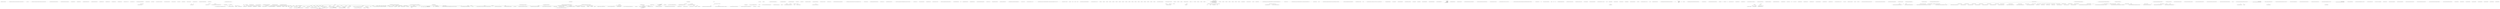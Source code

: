 digraph  {
n3 [label="Ninject.Planning.Directives.ConstructorInjectionDirective", span=""];
n0 [cluster="Ninject.Planning.Directives.ConstructorInjectionDirective.ConstructorInjectionDirective(System.Reflection.ConstructorInfo, Ninject.Injection.ConstructorInjector)", label="Entry Ninject.Planning.Directives.ConstructorInjectionDirective.ConstructorInjectionDirective(System.Reflection.ConstructorInfo, Ninject.Injection.ConstructorInjector)", span="33-33"];
n1 [cluster="Ninject.Planning.Directives.ConstructorInjectionDirective.ConstructorInjectionDirective(System.Reflection.ConstructorInfo, Ninject.Injection.ConstructorInjector)", label="Constructor = constructor", span="36-36"];
n2 [cluster="Ninject.Planning.Directives.ConstructorInjectionDirective.ConstructorInjectionDirective(System.Reflection.ConstructorInfo, Ninject.Injection.ConstructorInjector)", label="Exit Ninject.Planning.Directives.ConstructorInjectionDirective.ConstructorInjectionDirective(System.Reflection.ConstructorInfo, Ninject.Injection.ConstructorInjector)", span="33-33"];
m0_0 [cluster="Ninject.Planning.Targets.PropertyTarget.PropertyTarget(System.Reflection.PropertyInfo)", file="ConstructorReflectionStrategy.cs", label="Entry Ninject.Planning.Targets.PropertyTarget.PropertyTarget(System.Reflection.PropertyInfo)", span="41-41"];
m0_1 [cluster="Ninject.Planning.Targets.PropertyTarget.PropertyTarget(System.Reflection.PropertyInfo)", file="ConstructorReflectionStrategy.cs", label="Exit Ninject.Planning.Targets.PropertyTarget.PropertyTarget(System.Reflection.PropertyInfo)", span="41-41"];
m1_2 [cluster="Ninject.Planning.IPlan.Has<TDirective>()", file="IPlan.cs", label="Entry Ninject.Planning.IPlan.Has<TDirective>()", span="38-38"];
m1_3 [cluster="Ninject.Planning.IPlan.Has<TDirective>()", file="IPlan.cs", label="Exit Ninject.Planning.IPlan.Has<TDirective>()", span="38-38"];
m1_0 [cluster="Ninject.Planning.IPlan.Add(Ninject.Planning.Directives.IDirective)", file="IPlan.cs", label="Entry Ninject.Planning.IPlan.Add(Ninject.Planning.Directives.IDirective)", span="31-31"];
m1_1 [cluster="Ninject.Planning.IPlan.Add(Ninject.Planning.Directives.IDirective)", file="IPlan.cs", label="Exit Ninject.Planning.IPlan.Add(Ninject.Planning.Directives.IDirective)", span="31-31"];
m1_4 [cluster="Ninject.Planning.IPlan.GetOne<TDirective>()", file="IPlan.cs", label="Entry Ninject.Planning.IPlan.GetOne<TDirective>()", span="45-45"];
m1_5 [cluster="Ninject.Planning.IPlan.GetOne<TDirective>()", file="IPlan.cs", label="Exit Ninject.Planning.IPlan.GetOne<TDirective>()", span="45-45"];
m1_6 [cluster="Ninject.Planning.IPlan.GetAll<TDirective>()", file="IPlan.cs", label="Entry Ninject.Planning.IPlan.GetAll<TDirective>()", span="52-52"];
m1_7 [cluster="Ninject.Planning.IPlan.GetAll<TDirective>()", file="IPlan.cs", label="Exit Ninject.Planning.IPlan.GetAll<TDirective>()", span="52-52"];
m2_236 [cluster="Ninject.Infrastructure.Multimap<K, V>.Add(K, V)", file="KernelBase.cs", label="Entry Ninject.Infrastructure.Multimap<K, V>.Add(K, V)", span="64-64"];
m2_303 [cluster="System.Collections.Generic.List<T>.List()", file="KernelBase.cs", label="Entry System.Collections.Generic.List<T>.List()", span="0-0"];
m2_114 [cluster="Ninject.KernelBase.Inject(object, params Ninject.Parameters.IParameter[])", file="KernelBase.cs", label="Entry Ninject.KernelBase.Inject(object, params Ninject.Parameters.IParameter[])", span="273-273"];
m2_115 [cluster="Ninject.KernelBase.Inject(object, params Ninject.Parameters.IParameter[])", file="KernelBase.cs", label="Ensure.ArgumentNotNull(instance, ''instance'')", span="275-275"];
m2_116 [cluster="Ninject.KernelBase.Inject(object, params Ninject.Parameters.IParameter[])", file="KernelBase.cs", label="Ensure.ArgumentNotNull(parameters, ''parameters'')", span="276-276"];
m2_117 [cluster="Ninject.KernelBase.Inject(object, params Ninject.Parameters.IParameter[])", file="KernelBase.cs", label="Type service = instance.GetType()", span="278-278"];
m2_121 [cluster="Ninject.KernelBase.Inject(object, params Ninject.Parameters.IParameter[])", file="KernelBase.cs", label="var request = this.CreateRequest(service, null, parameters, false, false)", span="284-284"];
m2_124 [cluster="Ninject.KernelBase.Inject(object, params Ninject.Parameters.IParameter[])", file="KernelBase.cs", label="var reference = new InstanceReference { Instance = instance }", span="289-289"];
m2_118 [cluster="Ninject.KernelBase.Inject(object, params Ninject.Parameters.IParameter[])", file="KernelBase.cs", label="var planner = this.Components.Get<IPlanner>()", span="280-280"];
m2_120 [cluster="Ninject.KernelBase.Inject(object, params Ninject.Parameters.IParameter[])", file="KernelBase.cs", label="var binding = new Binding(service)", span="283-283"];
m2_123 [cluster="Ninject.KernelBase.Inject(object, params Ninject.Parameters.IParameter[])", file="KernelBase.cs", label="context.Plan = planner.GetPlan(service)", span="287-287"];
m2_119 [cluster="Ninject.KernelBase.Inject(object, params Ninject.Parameters.IParameter[])", file="KernelBase.cs", label="var pipeline = this.Components.Get<IPipeline>()", span="281-281"];
m2_125 [cluster="Ninject.KernelBase.Inject(object, params Ninject.Parameters.IParameter[])", file="KernelBase.cs", label="pipeline.Activate(context, reference)", span="290-290"];
m2_122 [cluster="Ninject.KernelBase.Inject(object, params Ninject.Parameters.IParameter[])", file="KernelBase.cs", label="var context = this.CreateContext(request, binding)", span="285-285"];
m2_126 [cluster="Ninject.KernelBase.Inject(object, params Ninject.Parameters.IParameter[])", file="KernelBase.cs", label="Exit Ninject.KernelBase.Inject(object, params Ninject.Parameters.IParameter[])", span="273-273"];
m2_67 [cluster="Ninject.KernelBase.GetModules()", file="KernelBase.cs", label="Exit Ninject.KernelBase.GetModules()", span="188-188"];
m2_77 [cluster="Ninject.KernelBase.Load(System.Collections.Generic.IEnumerable<Ninject.Modules.INinjectModule>)", file="KernelBase.cs", label="module.OnLoad(this)", span="216-216"];
m2_68 [cluster="System.Collections.Generic.IEnumerable<TSource>.ToArray<TSource>()", file="KernelBase.cs", label="Entry System.Collections.Generic.IEnumerable<TSource>.ToArray<TSource>()", span="0-0"];
m2_73 [cluster="Ninject.KernelBase.Load(System.Collections.Generic.IEnumerable<Ninject.Modules.INinjectModule>)", file="KernelBase.cs", label="throw new NotSupportedException(ExceptionFormatter.ModulesWithNullOrEmptyNamesAreNotSupported());", span="206-206"];
m2_70 [cluster="Ninject.KernelBase.Load(System.Collections.Generic.IEnumerable<Ninject.Modules.INinjectModule>)", file="KernelBase.cs", label="m = m.ToList()", span="201-201"];
m2_72 [cluster="Ninject.KernelBase.Load(System.Collections.Generic.IEnumerable<Ninject.Modules.INinjectModule>)", file="KernelBase.cs", label="string.IsNullOrEmpty(module.Name)", span="204-204"];
m2_74 [cluster="Ninject.KernelBase.Load(System.Collections.Generic.IEnumerable<Ninject.Modules.INinjectModule>)", file="KernelBase.cs", label="INinjectModule existingModule", span="209-209"];
m2_75 [cluster="Ninject.KernelBase.Load(System.Collections.Generic.IEnumerable<Ninject.Modules.INinjectModule>)", file="KernelBase.cs", label="this.modules.TryGetValue(module.Name, out existingModule)", span="211-211"];
m2_76 [cluster="Ninject.KernelBase.Load(System.Collections.Generic.IEnumerable<Ninject.Modules.INinjectModule>)", file="KernelBase.cs", label="throw new NotSupportedException(ExceptionFormatter.ModuleWithSameNameIsAlreadyLoaded(module, existingModule));", span="213-213"];
m2_69 [cluster="Ninject.KernelBase.Load(System.Collections.Generic.IEnumerable<Ninject.Modules.INinjectModule>)", file="KernelBase.cs", label="Ensure.ArgumentNotNull(m, ''modules'')", span="199-199"];
m2_71 [cluster="Ninject.KernelBase.Load(System.Collections.Generic.IEnumerable<Ninject.Modules.INinjectModule>)", file="KernelBase.cs", label=m, span="202-202"];
m2_78 [cluster="Ninject.KernelBase.Load(System.Collections.Generic.IEnumerable<Ninject.Modules.INinjectModule>)", file="KernelBase.cs", label="this.modules.Add(module.Name, module)", span="218-218"];
m2_6 [cluster="Ninject.Infrastructure.Introspection.ExceptionFormatter.ModuleWithSameNameIsAlreadyLoaded(Ninject.Modules.INinjectModule, Ninject.Modules.INinjectModule)", file="KernelBase.cs", label="sw.WriteLine(''  2) If you are using automatic module loading, ensure you have not manually loaded a module'')", span="43-43"];
m2_7 [cluster="Ninject.Infrastructure.Introspection.ExceptionFormatter.ModuleWithSameNameIsAlreadyLoaded(Ninject.Modules.INinjectModule, Ninject.Modules.INinjectModule)", file="KernelBase.cs", label="sw.WriteLine(''     that may be found by the module loader.'')", span="44-44"];
m2_8 [cluster="Ninject.Infrastructure.Introspection.ExceptionFormatter.ModuleWithSameNameIsAlreadyLoaded(Ninject.Modules.INinjectModule, Ninject.Modules.INinjectModule)", color=green, community=0, file="KernelBase.cs", label="return sw.ToString();", prediction=0, span="47-47"];
m2_9 [cluster="Ninject.Infrastructure.Introspection.ExceptionFormatter.ModuleWithSameNameIsAlreadyLoaded(Ninject.Modules.INinjectModule, Ninject.Modules.INinjectModule)", file="KernelBase.cs", label="Exit Ninject.Infrastructure.Introspection.ExceptionFormatter.ModuleWithSameNameIsAlreadyLoaded(Ninject.Modules.INinjectModule, Ninject.Modules.INinjectModule)", span="33-33"];
m2_10 [cluster="System.IO.StringWriter.StringWriter()", file="KernelBase.cs", label="Entry System.IO.StringWriter.StringWriter()", span="0-0"];
m2_11 [cluster="object.GetType()", file="KernelBase.cs", label="Entry object.GetType()", span="0-0"];
m2_12 [cluster="System.Type.Format()", file="KernelBase.cs", label="Entry System.Type.Format()", span="133-133"];
m2_18 [cluster="Ninject.Infrastructure.Introspection.ExceptionFormatter.NoModuleLoadedWithTheSpecifiedName(string)", file="KernelBase.cs", label="var sw = new StringWriter()", span="53-53"];
m2_13 [cluster="System.IO.TextWriter.WriteLine(string, object, object)", file="KernelBase.cs", label="Entry System.IO.TextWriter.WriteLine(string, object, object)", span="0-0"];
m2_14 [cluster="System.IO.TextWriter.WriteLine(string, object)", file="KernelBase.cs", label="Entry System.IO.TextWriter.WriteLine(string, object)", span="0-0"];
m2_15 [cluster="System.IO.TextWriter.WriteLine(string)", file="KernelBase.cs", label="Entry System.IO.TextWriter.WriteLine(string)", span="0-0"];
m2_16 [cluster="System.IO.StringWriter.ToString()", file="KernelBase.cs", label="Entry System.IO.StringWriter.ToString()", span="0-0"];
m2_17 [cluster="Ninject.Infrastructure.Introspection.ExceptionFormatter.NoModuleLoadedWithTheSpecifiedName(string)", file="KernelBase.cs", label="Entry Ninject.Infrastructure.Introspection.ExceptionFormatter.NoModuleLoadedWithTheSpecifiedName(string)", span="51-51"];
m2_19 [cluster="Ninject.Infrastructure.Introspection.ExceptionFormatter.NoModuleLoadedWithTheSpecifiedName(string)", file="KernelBase.cs", label="sw.WriteLine(''Error unloading module '{0}': no such module has been loaded'', name)", span="55-55"];
m2_127 [cluster="object.GetType()", file="KernelBase.cs", label="Entry object.GetType()", span="0-0"];
m2_246 [cluster="Ninject.Activation.IRequest.Matches(Ninject.Planning.Bindings.IBinding)", file="KernelBase.cs", label="Entry Ninject.Activation.IRequest.Matches(Ninject.Planning.Bindings.IBinding)", span="91-91"];
m2_183 [cluster="Ninject.ActivationException.ActivationException(string)", file="KernelBase.cs", label="Entry Ninject.ActivationException.ActivationException(string)", span="35-35"];
m2_155 [cluster="Ninject.KernelBase.Resolve(Ninject.Activation.IRequest)", file="KernelBase.cs", label="Entry Ninject.KernelBase.Resolve(Ninject.Activation.IRequest)", span="337-337"];
m2_162 [cluster="Ninject.KernelBase.Resolve(Ninject.Activation.IRequest)", file="KernelBase.cs", label="request.IsOptional", span="353-353"];
m2_164 [cluster="Ninject.KernelBase.Resolve(Ninject.Activation.IRequest)", file="KernelBase.cs", label="throw new ActivationException(ExceptionFormatter.CouldNotResolveBinding(request));", span="358-358"];
m2_165 [cluster="Ninject.KernelBase.Resolve(Ninject.Activation.IRequest)", file="KernelBase.cs", label="request.IsUnique", span="361-361"];
m2_170 [cluster="Ninject.KernelBase.Resolve(Ninject.Activation.IRequest)", file="KernelBase.cs", label="request.IsOptional && !request.ForceUnique", span="370-370"];
m2_163 [cluster="Ninject.KernelBase.Resolve(Ninject.Activation.IRequest)", file="KernelBase.cs", label="return Enumerable.Empty<object>();", span="355-355"];
m2_171 [cluster="Ninject.KernelBase.Resolve(Ninject.Activation.IRequest)", file="KernelBase.cs", label="return Enumerable.Empty<object>();", span="372-372"];
m2_177 [cluster="Ninject.KernelBase.Resolve(Ninject.Activation.IRequest)", file="KernelBase.cs", label="Exit Ninject.KernelBase.Resolve(Ninject.Activation.IRequest)", span="337-337"];
m2_88 [cluster="Ninject.Modules.INinjectModule.OnLoad(Ninject.IKernel)", file="KernelBase.cs", label="Entry Ninject.Modules.INinjectModule.OnLoad(Ninject.IKernel)", span="31-31"];
m2_98 [cluster="System.Collections.Generic.IEnumerable<TSource>.SelectMany<TSource, TResult>(System.Func<TSource, System.Collections.Generic.IEnumerable<TResult>>)", file="KernelBase.cs", label="Entry System.Collections.Generic.IEnumerable<TSource>.SelectMany<TSource, TResult>(System.Func<TSource, System.Collections.Generic.IEnumerable<TResult>>)", span="0-0"];
m2_89 [cluster="System.Collections.Generic.Dictionary<TKey, TValue>.Add(TKey, TValue)", file="KernelBase.cs", label="Entry System.Collections.Generic.Dictionary<TKey, TValue>.Add(TKey, TValue)", span="0-0"];
m2_91 [cluster="Ninject.KernelBase.Load(System.Collections.Generic.IEnumerable<string>)", file="KernelBase.cs", label="var moduleLoader = this.Components.Get<IModuleLoader>()", span="234-234"];
m2_93 [cluster="Ninject.KernelBase.Load(System.Collections.Generic.IEnumerable<string>)", file="KernelBase.cs", label="Exit Ninject.KernelBase.Load(System.Collections.Generic.IEnumerable<string>)", span="232-232"];
m2_94 [cluster="Ninject.Modules.IModuleLoader.LoadModules(System.Collections.Generic.IEnumerable<string>)", file="KernelBase.cs", label="Entry Ninject.Modules.IModuleLoader.LoadModules(System.Collections.Generic.IEnumerable<string>)", span="27-27"];
m2_95 [cluster="Ninject.KernelBase.Load(System.Collections.Generic.IEnumerable<System.Reflection.Assembly>)", file="KernelBase.cs", label="Entry Ninject.KernelBase.Load(System.Collections.Generic.IEnumerable<System.Reflection.Assembly>)", span="242-242"];
m2_96 [cluster="Ninject.KernelBase.Load(System.Collections.Generic.IEnumerable<System.Reflection.Assembly>)", file="KernelBase.cs", label="this.Load(assemblies.SelectMany(asm => asm.GetNinjectModules()))", span="244-244"];
m2_97 [cluster="Ninject.KernelBase.Load(System.Collections.Generic.IEnumerable<System.Reflection.Assembly>)", file="KernelBase.cs", label="Exit Ninject.KernelBase.Load(System.Collections.Generic.IEnumerable<System.Reflection.Assembly>)", span="242-242"];
m2_90 [cluster="Ninject.Modules.INinjectModule.OnVerifyRequiredModules()", file="KernelBase.cs", label="Entry Ninject.Modules.INinjectModule.OnVerifyRequiredModules()", span="42-42"];
m2_92 [cluster="Ninject.KernelBase.Load(System.Collections.Generic.IEnumerable<string>)", file="KernelBase.cs", label="moduleLoader.LoadModules(filePatterns)", span="235-235"];
m2_99 [cluster="lambda expression", file="KernelBase.cs", label="Entry lambda expression", span="244-244"];
m2_130 [cluster="Ninject.KernelBase.CreateContext(Ninject.Activation.IRequest, Ninject.Planning.Bindings.IBinding)", file="KernelBase.cs", label="Entry Ninject.KernelBase.CreateContext(Ninject.Activation.IRequest, Ninject.Planning.Bindings.IBinding)", span="538-538"];
m2_280 [cluster="Ninject.KernelBase.CreateContext(Ninject.Activation.IRequest, Ninject.Planning.Bindings.IBinding)", file="KernelBase.cs", label="Ensure.ArgumentNotNull(request, ''request'')", span="540-540"];
m2_281 [cluster="Ninject.KernelBase.CreateContext(Ninject.Activation.IRequest, Ninject.Planning.Bindings.IBinding)", file="KernelBase.cs", label="Ensure.ArgumentNotNull(binding, ''binding'')", span="541-541"];
m2_282 [cluster="Ninject.KernelBase.CreateContext(Ninject.Activation.IRequest, Ninject.Planning.Bindings.IBinding)", file="KernelBase.cs", label="return new Context(this, request, binding, this.Components.Get<ICache>(), this.Components.Get<IPlanner>(), this.Components.Get<IPipeline>());", span="543-543"];
m2_283 [cluster="Ninject.KernelBase.CreateContext(Ninject.Activation.IRequest, Ninject.Planning.Bindings.IBinding)", file="KernelBase.cs", label="Exit Ninject.KernelBase.CreateContext(Ninject.Activation.IRequest, Ninject.Planning.Bindings.IBinding)", span="538-538"];
m2_59 [cluster="Ninject.Infrastructure.Introspection.ExceptionFormatter.InvalidAttributeTypeUsedInBindingCondition(Ninject.Planning.Bindings.IBinding, string, System.Type)", file="KernelBase.cs", label="sw.WriteLine()", span="114-114"];
m2_60 [cluster="Ninject.Infrastructure.Introspection.ExceptionFormatter.InvalidAttributeTypeUsedInBindingCondition(Ninject.Planning.Bindings.IBinding, string, System.Type)", file="KernelBase.cs", label="sw.WriteLine(''Suggestions:'')", span="116-116"];
m2_61 [cluster="Ninject.Infrastructure.Introspection.ExceptionFormatter.InvalidAttributeTypeUsedInBindingCondition(Ninject.Planning.Bindings.IBinding, string, System.Type)", file="KernelBase.cs", label="sw.WriteLine(''  1) Ensure that you have passed the correct type.'')", span="117-117"];
m2_62 [cluster="Ninject.Infrastructure.Introspection.ExceptionFormatter.InvalidAttributeTypeUsedInBindingCondition(Ninject.Planning.Bindings.IBinding, string, System.Type)", file="KernelBase.cs", label="sw.WriteLine(''  2) If you have defined your own attribute type, ensure that it extends System.Attribute.'')", span="118-118"];
m2_35 [cluster="Ninject.Infrastructure.Introspection.ExceptionFormatter.CouldNotResolveBinding(Ninject.Activation.IRequest)", file="KernelBase.cs", label="sw.WriteLine(''  4) If you are using automatic module loading, ensure the search path and filters are correct.'')", span="80-80"];
m2_22 [cluster="Ninject.Infrastructure.Introspection.ExceptionFormatter.NoModuleLoadedWithTheSpecifiedName(string)", file="KernelBase.cs", label="sw.WriteLine(''  2) Ensure you have not accidentally created more than one kernel.'')", span="59-59"];
m2_39 [cluster="Ninject.KernelBase.Unbind(System.Type)", file="KernelBase.cs", label="Entry Ninject.KernelBase.Unbind(System.Type)", span="136-136"];
m2_51 [cluster="Ninject.KernelBase.AddBindings(System.Collections.Generic.IEnumerable<Ninject.Planning.Bindings.IBinding>)", file="KernelBase.cs", label="Entry Ninject.KernelBase.AddBindings(System.Collections.Generic.IEnumerable<Ninject.Planning.Bindings.IBinding>)", span="546-546"];
m2_40 [cluster="Ninject.KernelBase.Unbind(System.Type)", file="KernelBase.cs", label="Ensure.ArgumentNotNull(service, ''service'')", span="138-138"];
m2_45 [cluster="Ninject.Infrastructure.Multimap<K, V>.RemoveAll(K)", file="KernelBase.cs", label="Entry Ninject.Infrastructure.Multimap<K, V>.RemoveAll(K)", span="94-94"];
m2_42 [cluster="Ninject.KernelBase.Unbind(System.Type)", file="KernelBase.cs", label="this.bindingCache", span="142-142"];
m2_44 [cluster="Ninject.KernelBase.Unbind(System.Type)", file="KernelBase.cs", label="Exit Ninject.KernelBase.Unbind(System.Type)", span="136-136"];
m2_46 [cluster="Ninject.Infrastructure.Multimap<K, V>.Clear()", file="KernelBase.cs", label="Entry Ninject.Infrastructure.Multimap<K, V>.Clear()", span="103-103"];
m2_48 [cluster="Ninject.KernelBase.AddBinding(Ninject.Planning.Bindings.IBinding)", file="KernelBase.cs", label="Ensure.ArgumentNotNull(binding, ''binding'')", span="154-154"];
m2_49 [cluster="Ninject.KernelBase.AddBinding(Ninject.Planning.Bindings.IBinding)", file="KernelBase.cs", label="this.AddBindings(new[] { binding })", span="156-156"];
m2_50 [cluster="Ninject.KernelBase.AddBinding(Ninject.Planning.Bindings.IBinding)", file="KernelBase.cs", label="Exit Ninject.KernelBase.AddBinding(Ninject.Planning.Bindings.IBinding)", span="152-152"];
m2_41 [cluster="Ninject.KernelBase.Unbind(System.Type)", file="KernelBase.cs", label="this.bindings.RemoveAll(service)", span="140-140"];
m2_47 [cluster="Ninject.KernelBase.AddBinding(Ninject.Planning.Bindings.IBinding)", file="KernelBase.cs", label="Entry Ninject.KernelBase.AddBinding(Ninject.Planning.Bindings.IBinding)", span="152-152"];
m2_43 [cluster="Ninject.KernelBase.Unbind(System.Type)", file="KernelBase.cs", label="this.bindingCache.Clear()", span="144-144"];
m2_52 [cluster="Ninject.KernelBase.RemoveBinding(Ninject.Planning.Bindings.IBinding)", file="KernelBase.cs", label="Entry Ninject.KernelBase.RemoveBinding(Ninject.Planning.Bindings.IBinding)", span="163-163"];
m2_232 [cluster="Ninject.Planning.Bindings.Resolvers.IBindingResolver.Resolve(Ninject.Infrastructure.Multimap<System.Type, Ninject.Planning.Bindings.IBinding>, System.Type)", file="KernelBase.cs", label="Entry Ninject.Planning.Bindings.Resolvers.IBindingResolver.Resolve(Ninject.Infrastructure.Multimap<System.Type, Ninject.Planning.Bindings.IBinding>, System.Type)", span="31-31"];
m2_53 [cluster="Ninject.KernelBase.RemoveBinding(Ninject.Planning.Bindings.IBinding)", file="KernelBase.cs", label="Ensure.ArgumentNotNull(binding, ''binding'')", span="165-165"];
m2_245 [cluster="Ninject.Planning.Bindings.IBindingConfiguration.Matches(Ninject.Activation.IRequest)", file="KernelBase.cs", label="Entry Ninject.Planning.Bindings.IBindingConfiguration.Matches(Ninject.Activation.IRequest)", span="103-103"];
m2_25 [cluster="Ninject.Infrastructure.Introspection.ExceptionFormatter.CouldNotResolveBinding(Ninject.Activation.IRequest)", file="KernelBase.cs", label="Entry Ninject.Infrastructure.Introspection.ExceptionFormatter.CouldNotResolveBinding(Ninject.Activation.IRequest)", span="65-65"];
m2_147 [cluster="Ninject.KernelBase.CanResolve(Ninject.Activation.IRequest, bool)", file="KernelBase.cs", label="Entry Ninject.KernelBase.CanResolve(Ninject.Activation.IRequest, bool)", span="324-324"];
m2_148 [cluster="Ninject.KernelBase.CanResolve(Ninject.Activation.IRequest, bool)", file="KernelBase.cs", label="Ensure.ArgumentNotNull(request, ''request'')", span="326-326"];
m2_149 [cluster="Ninject.KernelBase.CanResolve(Ninject.Activation.IRequest, bool)", file="KernelBase.cs", label="return this.GetBindings(request.Service)\r\n                .Any(binding => (!ignoreImplicitBindings || !binding.IsImplicit) && this.SatifiesRequest(request)(binding));", span="327-328"];
m2_150 [cluster="Ninject.KernelBase.CanResolve(Ninject.Activation.IRequest, bool)", file="KernelBase.cs", label="Exit Ninject.KernelBase.CanResolve(Ninject.Activation.IRequest, bool)", span="324-324"];
m2_84 [cluster="Ninject.Infrastructure.Introspection.ExceptionFormatter.NoConstructorsAvailableForComponent(System.Type, System.Type)", file="KernelBase.cs", label="sw.WriteLine(''Suggestions:'')", span="153-153"];
m2_82 [cluster="Ninject.Infrastructure.Introspection.ExceptionFormatter.NoConstructorsAvailableForComponent(System.Type, System.Type)", file="KernelBase.cs", label="sw.WriteLine(''No constructor was available to create an instance of the registered implementation type {0}.'', implementation.Format())", span="150-150"];
m2_79 [cluster="Ninject.KernelBase.Load(System.Collections.Generic.IEnumerable<Ninject.Modules.INinjectModule>)", file="KernelBase.cs", label=m, span="221-221"];
m2_86 [cluster="System.Collections.Generic.Dictionary<TKey, TValue>.TryGetValue(TKey, out TValue)", file="KernelBase.cs", label="Entry System.Collections.Generic.Dictionary<TKey, TValue>.TryGetValue(TKey, out TValue)", span="0-0"];
m2_80 [cluster="Ninject.KernelBase.Load(System.Collections.Generic.IEnumerable<Ninject.Modules.INinjectModule>)", file="KernelBase.cs", label="module.OnVerifyRequiredModules()", span="223-223"];
m2_85 [cluster="Ninject.Infrastructure.Introspection.ExceptionFormatter.ModulesWithNullOrEmptyNamesAreNotSupported()", file="KernelBase.cs", label="Entry Ninject.Infrastructure.Introspection.ExceptionFormatter.ModulesWithNullOrEmptyNamesAreNotSupported()", span="44-44"];
m2_81 [cluster="Ninject.KernelBase.Load(System.Collections.Generic.IEnumerable<Ninject.Modules.INinjectModule>)", file="KernelBase.cs", label="Exit Ninject.KernelBase.Load(System.Collections.Generic.IEnumerable<Ninject.Modules.INinjectModule>)", span="197-197"];
m2_83 [cluster="string.IsNullOrEmpty(string)", file="KernelBase.cs", label="Entry string.IsNullOrEmpty(string)", span="0-0"];
m2_87 [cluster="Ninject.Infrastructure.Introspection.ExceptionFormatter.ModuleWithSameNameIsAlreadyLoaded(Ninject.Modules.INinjectModule, Ninject.Modules.INinjectModule)", file="KernelBase.cs", label="Entry Ninject.Infrastructure.Introspection.ExceptionFormatter.ModuleWithSameNameIsAlreadyLoaded(Ninject.Modules.INinjectModule, Ninject.Modules.INinjectModule)", span="64-64"];
m2_55 [cluster="Ninject.KernelBase.RemoveBinding(Ninject.Planning.Bindings.IBinding)", file="KernelBase.cs", label="this.bindingCache", span="169-169"];
m2_65 [cluster="Ninject.KernelBase.GetModules()", file="KernelBase.cs", label="Entry Ninject.KernelBase.GetModules()", span="188-188"];
m2_56 [cluster="Ninject.KernelBase.RemoveBinding(Ninject.Planning.Bindings.IBinding)", file="KernelBase.cs", label="this.bindingCache.Clear()", span="170-170"];
m2_63 [cluster="Ninject.Infrastructure.Ensure.ArgumentNotNullOrEmpty(string, string)", file="KernelBase.cs", label="Entry Ninject.Infrastructure.Ensure.ArgumentNotNullOrEmpty(string, string)", span="22-22"];
m2_64 [cluster="System.Collections.Generic.Dictionary<TKey, TValue>.ContainsKey(TKey)", file="KernelBase.cs", label="Entry System.Collections.Generic.Dictionary<TKey, TValue>.ContainsKey(TKey)", span="0-0"];
m2_57 [cluster="Ninject.KernelBase.RemoveBinding(Ninject.Planning.Bindings.IBinding)", file="KernelBase.cs", label="Exit Ninject.KernelBase.RemoveBinding(Ninject.Planning.Bindings.IBinding)", span="163-163"];
m2_58 [cluster="Ninject.Infrastructure.Multimap<K, V>.Remove(K, V)", file="KernelBase.cs", label="Entry Ninject.Infrastructure.Multimap<K, V>.Remove(K, V)", span="78-78"];
m2_66 [cluster="Ninject.KernelBase.GetModules()", file="KernelBase.cs", label="return this.modules.Values.ToArray();", span="190-190"];
m2_144 [cluster="Ninject.KernelBase.GetBindings(System.Type)", file="KernelBase.cs", label="Entry Ninject.KernelBase.GetBindings(System.Type)", span="423-423"];
m2_219 [cluster="Ninject.KernelBase.GetBindings(System.Type)", file="KernelBase.cs", label="Ensure.ArgumentNotNull(service, ''service'')", span="425-425"];
m2_221 [cluster="Ninject.KernelBase.GetBindings(System.Type)", file="KernelBase.cs", label="!this.bindingCache.ContainsKey(service)", span="429-429"];
m2_224 [cluster="Ninject.KernelBase.GetBindings(System.Type)", file="KernelBase.cs", label="return this.bindingCache[service];", span="438-438"];
m2_220 [cluster="Ninject.KernelBase.GetBindings(System.Type)", file="KernelBase.cs", label="this.bindingCache", span="427-427"];
m2_222 [cluster="Ninject.KernelBase.GetBindings(System.Type)", file="KernelBase.cs", label="var resolvers = this.Components.GetAll<IBindingResolver>()", span="431-431"];
m2_225 [cluster="Ninject.KernelBase.GetBindings(System.Type)", file="KernelBase.cs", label="Exit Ninject.KernelBase.GetBindings(System.Type)", span="423-423"];
m2_199 [cluster="System.Collections.Generic.IComparer<T>.Compare(T, T)", file="KernelBase.cs", label="Entry System.Collections.Generic.IComparer<T>.Compare(T, T)", span="0-0"];
m2_4 [cluster="Ninject.Infrastructure.Introspection.ExceptionFormatter.ModuleWithSameNameIsAlreadyLoaded(Ninject.Modules.INinjectModule, Ninject.Modules.INinjectModule)", file="KernelBase.cs", label="sw.WriteLine(''Suggestions:'')", span="40-40"];
m2_5 [cluster="Ninject.Infrastructure.Introspection.ExceptionFormatter.ModuleWithSameNameIsAlreadyLoaded(Ninject.Modules.INinjectModule, Ninject.Modules.INinjectModule)", file="KernelBase.cs", label="sw.WriteLine(''  1) Ensure that you have not accidentally loaded the same module twice.'')", span="41-41"];
m2_54 [cluster="Ninject.KernelBase.RemoveBinding(Ninject.Planning.Bindings.IBinding)", file="KernelBase.cs", label="this.bindings.Remove(binding.Service, binding)", span="167-167"];
m2_37 [cluster="Ninject.Infrastructure.Introspection.ExceptionFormatter.CouldNotResolveBinding(Ninject.Activation.IRequest)", file="KernelBase.cs", label="Exit Ninject.Infrastructure.Introspection.ExceptionFormatter.CouldNotResolveBinding(Ninject.Activation.IRequest)", span="65-65"];
m2_248 [cluster="Ninject.KernelBase.HandleMissingBinding(System.Type)", file="KernelBase.cs", label="Entry Ninject.KernelBase.HandleMissingBinding(System.Type)", span="472-472"];
m2_249 [cluster="Ninject.KernelBase.HandleMissingBinding(System.Type)", file="KernelBase.cs", label="return false;", span="474-474"];
m2_250 [cluster="Ninject.KernelBase.HandleMissingBinding(System.Type)", file="KernelBase.cs", label="Exit Ninject.KernelBase.HandleMissingBinding(System.Type)", span="472-472"];
m2_0 [cluster="Ninject.KernelBase.KernelBase()", file="KernelBase.cs", label="Entry Ninject.KernelBase.KernelBase()", span="47-47"];
m2_1 [cluster="Ninject.KernelBase.KernelBase()", file="KernelBase.cs", label="Exit Ninject.KernelBase.KernelBase()", span="47-47"];
m2_2 [cluster="Ninject.KernelBase.KernelBase(params Ninject.Modules.INinjectModule[])", file="KernelBase.cs", label="Entry Ninject.KernelBase.KernelBase(params Ninject.Modules.INinjectModule[])", span="56-56"];
m2_3 [cluster="Ninject.KernelBase.KernelBase(params Ninject.Modules.INinjectModule[])", file="KernelBase.cs", label="Exit Ninject.KernelBase.KernelBase(params Ninject.Modules.INinjectModule[])", span="56-56"];
m2_131 [cluster="Ninject.Planning.IPlanner.GetPlan(System.Type)", file="KernelBase.cs", label="Entry Ninject.Planning.IPlanner.GetPlan(System.Type)", span="33-33"];
m2_239 [cluster="Ninject.KernelBase.BindingPrecedenceComparer.BindingPrecedenceComparer()", file="KernelBase.cs", label="Entry Ninject.KernelBase.BindingPrecedenceComparer.BindingPrecedenceComparer()", span="559-559"];
m2_140 [cluster="Ninject.KernelBase.CanResolve(Ninject.Activation.IRequest)", file="KernelBase.cs", label="Entry Ninject.KernelBase.CanResolve(Ninject.Activation.IRequest)", span="310-310"];
m2_141 [cluster="Ninject.KernelBase.CanResolve(Ninject.Activation.IRequest)", file="KernelBase.cs", label="Ensure.ArgumentNotNull(request, ''request'')", span="312-312"];
m2_142 [cluster="Ninject.KernelBase.CanResolve(Ninject.Activation.IRequest)", file="KernelBase.cs", label="return this.GetBindings(request.Service).Any(this.SatifiesRequest(request));", span="313-313"];
m2_143 [cluster="Ninject.KernelBase.CanResolve(Ninject.Activation.IRequest)", file="KernelBase.cs", label="Exit Ninject.KernelBase.CanResolve(Ninject.Activation.IRequest)", span="310-310"];
m2_38 [cluster="Ninject.Infrastructure.Disposal.DisposableObject.Dispose(bool)", file="KernelBase.cs", label="Entry Ninject.Infrastructure.Disposal.DisposableObject.Dispose(bool)", span="37-37"];
m2_27 [cluster="Ninject.Infrastructure.Introspection.ExceptionFormatter.CouldNotResolveBinding(Ninject.Activation.IRequest)", file="KernelBase.cs", label="sw.WriteLine(''Error activating {0}'', request.Service.Format())", span="69-69"];
m2_28 [cluster="Ninject.Infrastructure.Introspection.ExceptionFormatter.CouldNotResolveBinding(Ninject.Activation.IRequest)", file="KernelBase.cs", label="sw.WriteLine(''No matching bindings are available, and the type is not self-bindable.'')", span="70-70"];
m2_33 [cluster="Ninject.Infrastructure.Introspection.ExceptionFormatter.CouldNotResolveBinding(Ninject.Activation.IRequest)", file="KernelBase.cs", label="sw.WriteLine(''  2) If the binding was defined in a module, ensure that the module has been loaded into the kernel.'')", span="77-77"];
m2_29 [cluster="Ninject.Infrastructure.Introspection.ExceptionFormatter.CouldNotResolveBinding(Ninject.Activation.IRequest)", file="KernelBase.cs", label="sw.WriteLine(''Activation path:'')", span="72-72"];
m2_30 [cluster="Ninject.Infrastructure.Introspection.ExceptionFormatter.CouldNotResolveBinding(Ninject.Activation.IRequest)", file="KernelBase.cs", label="sw.WriteLine(request.FormatActivationPath())", span="73-73"];
m2_31 [cluster="Ninject.Infrastructure.Introspection.ExceptionFormatter.CouldNotResolveBinding(Ninject.Activation.IRequest)", file="KernelBase.cs", label="sw.WriteLine(''Suggestions:'')", span="75-75"];
m2_32 [cluster="Ninject.Infrastructure.Introspection.ExceptionFormatter.CouldNotResolveBinding(Ninject.Activation.IRequest)", file="KernelBase.cs", label="sw.WriteLine(''  1) Ensure that you have defined a binding for {0}.'', request.Service.Format())", span="76-76"];
m2_34 [cluster="Ninject.Infrastructure.Introspection.ExceptionFormatter.CouldNotResolveBinding(Ninject.Activation.IRequest)", file="KernelBase.cs", label="sw.WriteLine(''  3) Ensure you have not accidentally created more than one kernel.'')", span="78-78"];
m2_23 [cluster="Ninject.Infrastructure.Introspection.ExceptionFormatter.NoModuleLoadedWithTheSpecifiedName(string)", file="KernelBase.cs", label="return sw.ToString();", span="61-61"];
m2_285 [cluster="Ninject.KernelBase.AddBindings(System.Collections.Generic.IEnumerable<Ninject.Planning.Bindings.IBinding>)", file="KernelBase.cs", label="bindings.Map(binding => this.bindings.Add(binding.Service, binding))", span="548-548"];
m2_286 [cluster="Ninject.KernelBase.AddBindings(System.Collections.Generic.IEnumerable<Ninject.Planning.Bindings.IBinding>)", file="KernelBase.cs", label="this.bindingCache", span="550-550"];
m2_287 [cluster="Ninject.KernelBase.AddBindings(System.Collections.Generic.IEnumerable<Ninject.Planning.Bindings.IBinding>)", file="KernelBase.cs", label="this.bindingCache.Clear()", span="551-551"];
m2_288 [cluster="Ninject.KernelBase.AddBindings(System.Collections.Generic.IEnumerable<Ninject.Planning.Bindings.IBinding>)", file="KernelBase.cs", label="Exit Ninject.KernelBase.AddBindings(System.Collections.Generic.IEnumerable<Ninject.Planning.Bindings.IBinding>)", span="546-546"];
m2_154 [cluster="System.Func<T, TResult>.Invoke(T)", file="KernelBase.cs", label="Entry System.Func<T, TResult>.Invoke(T)", span="0-0"];
m2_182 [cluster="System.Collections.Generic.IEnumerable<TSource>.Any<TSource>()", file="KernelBase.cs", label="Entry System.Collections.Generic.IEnumerable<TSource>.Any<TSource>()", span="0-0"];
m2_214 [cluster="Ninject.Activation.Request.Request(System.Type, System.Func<Ninject.Planning.Bindings.IBindingMetadata, bool>, System.Collections.Generic.IEnumerable<Ninject.Parameters.IParameter>, System.Func<object>, bool, bool)", file="KernelBase.cs", label="Entry Ninject.Activation.Request.Request(System.Type, System.Func<Ninject.Planning.Bindings.IBindingMetadata, bool>, System.Collections.Generic.IEnumerable<Ninject.Parameters.IParameter>, System.Func<object>, bool, bool)", span="103-103"];
m2_226 [cluster="Ninject.Infrastructure.Multimap<K, V>.ContainsKey(K)", file="KernelBase.cs", label="Entry Ninject.Infrastructure.Multimap<K, V>.ContainsKey(K)", span="113-113"];
m2_266 [cluster="Unk.AddBindings", file="KernelBase.cs", label="Entry Unk.AddBindings", span=""];
m2_181 [cluster="Unk.Where", file="KernelBase.cs", label="Entry Unk.Where", span=""];
m2_190 [cluster="Unk.ToArray", file="KernelBase.cs", label="Entry Unk.ToArray", span=""];
m2_265 [cluster="Unk.Map", file="KernelBase.cs", label="Entry Unk.Map", span=""];
m2_295 [cluster="Ninject.Syntax.IResolutionRoot.Get(System.Type, params Ninject.Parameters.IParameter[])", file="KernelBase.cs", label="Entry Ninject.Syntax.IResolutionRoot.Get(System.Type, params Ninject.Parameters.IParameter[])", span="186-186"];
m2_186 [cluster="System.Collections.Generic.IEnumerable<TSource>.First<TSource>()", file="KernelBase.cs", label="Entry System.Collections.Generic.IEnumerable<TSource>.First<TSource>()", span="0-0"];
m2_314 [cluster="lambda expression", file="KernelBase.cs", label="Entry lambda expression", span="574-574"];
m2_100 [cluster="lambda expression", file="KernelBase.cs", label="asm.GetNinjectModules()", span="244-244"];
m2_101 [cluster="lambda expression", file="KernelBase.cs", label="Exit lambda expression", span="244-244"];
m2_152 [cluster="lambda expression", file="KernelBase.cs", label="(!ignoreImplicitBindings || !binding.IsImplicit) && this.SatifiesRequest(request)(binding)", span="328-328"];
m2_151 [cluster="lambda expression", file="KernelBase.cs", label="Entry lambda expression", span="328-328"];
m2_153 [cluster="lambda expression", file="KernelBase.cs", label="Exit lambda expression", span="328-328"];
m2_193 [cluster="lambda expression", file="KernelBase.cs", label="Entry lambda expression", span="363-363"];
m2_196 [cluster="lambda expression", file="KernelBase.cs", label="Entry lambda expression", span="366-366"];
m2_200 [cluster="lambda expression", file="KernelBase.cs", label="Entry lambda expression", span="383-383"];
m2_203 [cluster="lambda expression", file="KernelBase.cs", label="Entry lambda expression", span="385-385"];
m2_206 [cluster="lambda expression", file="KernelBase.cs", label="Entry lambda expression", span="389-389"];
m2_195 [cluster="lambda expression", file="KernelBase.cs", label="Exit lambda expression", span="363-363"];
m2_198 [cluster="lambda expression", file="KernelBase.cs", label="Exit lambda expression", span="366-366"];
m2_202 [cluster="lambda expression", file="KernelBase.cs", label="Exit lambda expression", span="383-383"];
m2_205 [cluster="lambda expression", file="KernelBase.cs", label="Exit lambda expression", span="385-385"];
m2_208 [cluster="lambda expression", file="KernelBase.cs", label="Exit lambda expression", span="389-389"];
m2_230 [cluster="lambda expression", file="KernelBase.cs", label="resolver.Resolve(this.bindings, service)", span="434-434"];
m2_229 [cluster="lambda expression", file="KernelBase.cs", label="Entry lambda expression", span="434-434"];
m2_233 [cluster="lambda expression", file="KernelBase.cs", label="Entry lambda expression", span="435-435"];
m2_231 [cluster="lambda expression", file="KernelBase.cs", label="Exit lambda expression", span="434-434"];
m2_235 [cluster="lambda expression", file="KernelBase.cs", label="Exit lambda expression", span="435-435"];
m2_243 [cluster="lambda expression", file="KernelBase.cs", label="binding.Matches(request) && request.Matches(binding)", span="458-458"];
m2_242 [cluster="lambda expression", file="KernelBase.cs", label="Entry lambda expression", span="458-458"];
m2_244 [cluster="lambda expression", file="KernelBase.cs", label="Exit lambda expression", span="458-458"];
m2_268 [cluster="lambda expression", file="KernelBase.cs", label="c.Resolve(this.bindings, request).ToList()", span="497-497"];
m2_267 [cluster="lambda expression", file="KernelBase.cs", label="Entry lambda expression", span="497-497"];
m2_271 [cluster="lambda expression", file="KernelBase.cs", label="Entry lambda expression", span="498-498"];
m2_274 [cluster="lambda expression", file="KernelBase.cs", label="Entry lambda expression", span="509-509"];
m2_269 [cluster="lambda expression", file="KernelBase.cs", label="Exit lambda expression", span="497-497"];
m2_272 [cluster="lambda expression", file="KernelBase.cs", label="b.Any()", span="498-498"];
m2_273 [cluster="lambda expression", file="KernelBase.cs", label="Exit lambda expression", span="498-498"];
m2_275 [cluster="lambda expression", file="KernelBase.cs", label="binding.IsImplicit = true", span="509-509"];
m2_276 [cluster="lambda expression", file="KernelBase.cs", label="Exit lambda expression", span="509-509"];
m2_289 [cluster="lambda expression", file="KernelBase.cs", label="Entry lambda expression", span="548-548"];
m2_290 [cluster="lambda expression", file="KernelBase.cs", label="this.bindings.Add(binding.Service, binding)", span="548-548"];
m2_291 [cluster="lambda expression", file="KernelBase.cs", label="Exit lambda expression", span="548-548"];
m2_306 [cluster="lambda expression", file="KernelBase.cs", label="b != null", span="571-571"];
m2_309 [cluster="lambda expression", file="KernelBase.cs", label="b.IsConditional", span="572-572"];
m2_312 [cluster="lambda expression", file="KernelBase.cs", label="!b.Service.ContainsGenericParameters", span="573-573"];
m2_315 [cluster="lambda expression", file="KernelBase.cs", label="!b.IsImplicit", span="574-574"];
m2_305 [cluster="lambda expression", file="KernelBase.cs", label="Entry lambda expression", span="571-571"];
m2_307 [cluster="lambda expression", file="KernelBase.cs", label="Exit lambda expression", span="571-571"];
m2_308 [cluster="lambda expression", file="KernelBase.cs", label="Entry lambda expression", span="572-572"];
m2_310 [cluster="lambda expression", file="KernelBase.cs", label="Exit lambda expression", span="572-572"];
m2_311 [cluster="lambda expression", file="KernelBase.cs", label="Entry lambda expression", span="573-573"];
m2_313 [cluster="lambda expression", file="KernelBase.cs", label="Exit lambda expression", span="573-573"];
m2_316 [cluster="lambda expression", file="KernelBase.cs", label="Exit lambda expression", span="574-574"];
m2_21 [cluster="Ninject.Infrastructure.Introspection.ExceptionFormatter.NoModuleLoadedWithTheSpecifiedName(string)", file="KernelBase.cs", label="sw.WriteLine(''  1) Ensure you have previously loaded the module and the name is spelled correctly.'')", span="58-58"];
m2_247 [cluster="Ninject.KernelBase.AddComponents()", file="KernelBase.cs", label="Exit Ninject.KernelBase.AddComponents()", span="464-464"];
m2_103 [cluster="Ninject.KernelBase.Unload(string)", file="KernelBase.cs", label="Entry Ninject.KernelBase.Unload(string)", span="252-252"];
m2_104 [cluster="Ninject.KernelBase.Unload(string)", file="KernelBase.cs", label="Ensure.ArgumentNotNullOrEmpty(name, ''name'')", span="254-254"];
m2_106 [cluster="Ninject.KernelBase.Unload(string)", file="KernelBase.cs", label="!this.modules.TryGetValue(name, out module)", span="258-258"];
m2_107 [cluster="Ninject.KernelBase.Unload(string)", file="KernelBase.cs", label="throw new NotSupportedException(ExceptionFormatter.NoModuleLoadedWithTheSpecifiedName(name));", span="260-260"];
m2_109 [cluster="Ninject.KernelBase.Unload(string)", file="KernelBase.cs", label="this.modules.Remove(name)", span="265-265"];
m2_105 [cluster="Ninject.KernelBase.Unload(string)", file="KernelBase.cs", label="INinjectModule module", span="256-256"];
m2_108 [cluster="Ninject.KernelBase.Unload(string)", file="KernelBase.cs", label="module.OnUnload(this)", span="263-263"];
m2_110 [cluster="Ninject.KernelBase.Unload(string)", file="KernelBase.cs", label="Exit Ninject.KernelBase.Unload(string)", span="252-252"];
m2_129 [cluster="Ninject.KernelBase.CreateRequest(System.Type, System.Func<Ninject.Planning.Bindings.IBindingMetadata, bool>, System.Collections.Generic.IEnumerable<Ninject.Parameters.IParameter>, bool, bool)", file="KernelBase.cs", label="Entry Ninject.KernelBase.CreateRequest(System.Type, System.Func<Ninject.Planning.Bindings.IBindingMetadata, bool>, System.Collections.Generic.IEnumerable<Ninject.Parameters.IParameter>, bool, bool)", span="401-401"];
m2_210 [cluster="Ninject.KernelBase.CreateRequest(System.Type, System.Func<Ninject.Planning.Bindings.IBindingMetadata, bool>, System.Collections.Generic.IEnumerable<Ninject.Parameters.IParameter>, bool, bool)", file="KernelBase.cs", label="Ensure.ArgumentNotNull(service, ''service'')", span="403-403"];
m2_211 [cluster="Ninject.KernelBase.CreateRequest(System.Type, System.Func<Ninject.Planning.Bindings.IBindingMetadata, bool>, System.Collections.Generic.IEnumerable<Ninject.Parameters.IParameter>, bool, bool)", file="KernelBase.cs", label="Ensure.ArgumentNotNull(parameters, ''parameters'')", span="404-404"];
m2_212 [cluster="Ninject.KernelBase.CreateRequest(System.Type, System.Func<Ninject.Planning.Bindings.IBindingMetadata, bool>, System.Collections.Generic.IEnumerable<Ninject.Parameters.IParameter>, bool, bool)", file="KernelBase.cs", label="return new Request(service, constraint, parameters, null, isOptional, isUnique);", span="406-406"];
m2_213 [cluster="Ninject.KernelBase.CreateRequest(System.Type, System.Func<Ninject.Planning.Bindings.IBindingMetadata, bool>, System.Collections.Generic.IEnumerable<Ninject.Parameters.IParameter>, bool, bool)", file="KernelBase.cs", label="Exit Ninject.KernelBase.CreateRequest(System.Type, System.Func<Ninject.Planning.Bindings.IBindingMetadata, bool>, System.Collections.Generic.IEnumerable<Ninject.Parameters.IParameter>, bool, bool)", span="401-401"];
m2_209 [cluster="Ninject.Activation.IContext.Resolve()", file="KernelBase.cs", label="Entry Ninject.Activation.IContext.Resolve()", span="75-75"];
m2_189 [cluster="Unk.Format", file="KernelBase.cs", label="Entry Unk.Format", span=""];
m2_270 [cluster="Ninject.Planning.Bindings.Resolvers.IMissingBindingResolver.Resolve(Ninject.Infrastructure.Multimap<System.Type, Ninject.Planning.Bindings.IBinding>, Ninject.Activation.IRequest)", file="KernelBase.cs", label="Entry Ninject.Planning.Bindings.Resolvers.IMissingBindingResolver.Resolve(Ninject.Infrastructure.Multimap<System.Type, Ninject.Planning.Bindings.IBinding>, Ninject.Activation.IRequest)", span="33-33"];
m2_111 [cluster="Ninject.Infrastructure.Introspection.ExceptionFormatter.NoModuleLoadedWithTheSpecifiedName(string)", file="KernelBase.cs", label="Entry Ninject.Infrastructure.Introspection.ExceptionFormatter.NoModuleLoadedWithTheSpecifiedName(string)", span="87-87"];
m2_20 [cluster="Ninject.Infrastructure.Ensure.ArgumentNotNull(object, string)", file="KernelBase.cs", label="Entry Ninject.Infrastructure.Ensure.ArgumentNotNull(object, string)", span="17-17"];
m2_24 [cluster="Ninject.Syntax.IBindingInSyntax<T>.InTransientScope()", file="KernelBase.cs", label="Entry Ninject.Syntax.IBindingInSyntax<T>.InTransientScope()", span="47-47"];
m2_146 [cluster="Unk.Any", file="KernelBase.cs", label="Entry Unk.Any", span=""];
m2_185 [cluster="System.Collections.Generic.IEnumerable<TSource>.OrderByDescending<TSource, TKey>(System.Func<TSource, TKey>, System.Collections.Generic.IComparer<TKey>)", file="KernelBase.cs", label="Entry System.Collections.Generic.IEnumerable<TSource>.OrderByDescending<TSource, TKey>(System.Func<TSource, TKey>, System.Collections.Generic.IComparer<TKey>)", span="0-0"];
m2_178 [cluster="Ninject.KernelBase.GetBindingPrecedenceComparer()", file="KernelBase.cs", label="Entry Ninject.KernelBase.GetBindingPrecedenceComparer()", span="446-446"];
m2_237 [cluster="Ninject.KernelBase.GetBindingPrecedenceComparer()", file="KernelBase.cs", label="return new BindingPrecedenceComparer();", span="448-448"];
m2_238 [cluster="Ninject.KernelBase.GetBindingPrecedenceComparer()", file="KernelBase.cs", label="Exit Ninject.KernelBase.GetBindingPrecedenceComparer()", span="446-446"];
m2_145 [cluster="Ninject.KernelBase.SatifiesRequest(Ninject.Activation.IRequest)", file="KernelBase.cs", label="Entry Ninject.KernelBase.SatifiesRequest(Ninject.Activation.IRequest)", span="456-456"];
m2_240 [cluster="Ninject.KernelBase.SatifiesRequest(Ninject.Activation.IRequest)", file="KernelBase.cs", label="return binding => binding.Matches(request) && request.Matches(binding);", span="458-458"];
m2_241 [cluster="Ninject.KernelBase.SatifiesRequest(Ninject.Activation.IRequest)", file="KernelBase.cs", label="Exit Ninject.KernelBase.SatifiesRequest(Ninject.Activation.IRequest)", span="456-456"];
m2_215 [cluster="Ninject.KernelBase.BeginBlock()", file="KernelBase.cs", label="Entry Ninject.KernelBase.BeginBlock()", span="413-413"];
m2_216 [cluster="Ninject.KernelBase.BeginBlock()", file="KernelBase.cs", label="return new ActivationBlock(this);", span="415-415"];
m2_217 [cluster="Ninject.KernelBase.BeginBlock()", file="KernelBase.cs", label="Exit Ninject.KernelBase.BeginBlock()", span="413-413"];
m2_139 [cluster="Ninject.Activation.Caching.ICache.Release(object)", file="KernelBase.cs", label="Entry Ninject.Activation.Caching.ICache.Release(object)", span="45-45"];
m2_132 [cluster="Ninject.Activation.InstanceReference.InstanceReference()", file="KernelBase.cs", label="Entry Ninject.Activation.InstanceReference.InstanceReference()", span="22-22"];
m2_277 [cluster="Ninject.KernelBase.TypeIsSelfBindable(System.Type)", file="KernelBase.cs", label="Entry Ninject.KernelBase.TypeIsSelfBindable(System.Type)", span="523-523"];
m2_278 [cluster="Ninject.KernelBase.TypeIsSelfBindable(System.Type)", file="KernelBase.cs", label="return !service.IsInterface\r\n                && !service.IsAbstract\r\n                && !service.IsValueType\r\n                && service != typeof(string)\r\n                && !service.ContainsGenericParameters;", span="525-529"];
m2_279 [cluster="Ninject.KernelBase.TypeIsSelfBindable(System.Type)", file="KernelBase.cs", label="Exit Ninject.KernelBase.TypeIsSelfBindable(System.Type)", span="523-523"];
m2_102 [cluster="System.Reflection.Assembly.GetNinjectModules()", file="KernelBase.cs", label="Entry System.Reflection.Assembly.GetNinjectModules()", span="27-27"];
m2_133 [cluster="Ninject.Activation.IPipeline.Activate(Ninject.Activation.IContext, Ninject.Activation.InstanceReference)", file="KernelBase.cs", label="Entry Ninject.Activation.IPipeline.Activate(Ninject.Activation.IContext, Ninject.Activation.InstanceReference)", span="33-33"];
m2_184 [cluster="Ninject.Infrastructure.Introspection.ExceptionFormatter.CouldNotResolveBinding(Ninject.Activation.IRequest)", file="KernelBase.cs", label="Entry Ninject.Infrastructure.Introspection.ExceptionFormatter.CouldNotResolveBinding(Ninject.Activation.IRequest)", span="134-134"];
m2_36 [cluster="Ninject.Activation.Caching.ICache.Clear()", file="KernelBase.cs", label="Entry Ninject.Activation.Caching.ICache.Clear()", span="57-57"];
m2_26 [cluster="Ninject.KernelBase.Load(System.Collections.Generic.IEnumerable<Ninject.Modules.INinjectModule>)", file="KernelBase.cs", label="Entry Ninject.KernelBase.Load(System.Collections.Generic.IEnumerable<Ninject.Modules.INinjectModule>)", span="197-197"];
m2_113 [cluster="System.Collections.Generic.Dictionary<TKey, TValue>.Remove(TKey)", file="KernelBase.cs", label="Entry System.Collections.Generic.Dictionary<TKey, TValue>.Remove(TKey)", span="0-0"];
m2_187 [cluster="System.Collections.Generic.IEnumerable<TSource>.TakeWhile<TSource>(System.Func<TSource, bool>)", file="KernelBase.cs", label="Entry System.Collections.Generic.IEnumerable<TSource>.TakeWhile<TSource>(System.Func<TSource, bool>)", span="0-0"];
m2_284 [cluster="Ninject.Activation.Context.Context(Ninject.IKernel, Ninject.Activation.IRequest, Ninject.Planning.Bindings.IBinding, Ninject.Activation.Caching.ICache, Ninject.Planning.IPlanner, Ninject.Activation.IPipeline)", file="KernelBase.cs", label="Entry Ninject.Activation.Context.Context(Ninject.IKernel, Ninject.Activation.IRequest, Ninject.Planning.Bindings.IBinding, Ninject.Activation.Caching.ICache, Ninject.Planning.IPlanner, Ninject.Activation.IPipeline)", span="89-89"];
m2_180 [cluster="Ninject.KernelBase.HandleMissingBinding(Ninject.Activation.IRequest)", file="KernelBase.cs", label="Entry Ninject.KernelBase.HandleMissingBinding(Ninject.Activation.IRequest)", span="482-482"];
m2_251 [cluster="Ninject.KernelBase.HandleMissingBinding(Ninject.Activation.IRequest)", file="KernelBase.cs", label="Ensure.ArgumentNotNull(request, ''request'')", span="484-484"];
m2_252 [cluster="Ninject.KernelBase.HandleMissingBinding(Ninject.Activation.IRequest)", file="KernelBase.cs", label="this.HandleMissingBinding(request.Service)", span="487-487"];
m2_255 [cluster="Ninject.KernelBase.HandleMissingBinding(Ninject.Activation.IRequest)", file="KernelBase.cs", label="var bindings = components\r\n                .Select(c => c.Resolve(this.bindings, request).ToList())\r\n                .FirstOrDefault(b => b.Any())", span="496-498"];
m2_259 [cluster="Ninject.KernelBase.HandleMissingBinding(Ninject.Activation.IRequest)", file="KernelBase.cs", label="!this.CanResolve(request)", span="507-507"];
m2_253 [cluster="Ninject.KernelBase.HandleMissingBinding(Ninject.Activation.IRequest)", file="KernelBase.cs", label="return true;", span="489-489"];
m2_254 [cluster="Ninject.KernelBase.HandleMissingBinding(Ninject.Activation.IRequest)", file="KernelBase.cs", label="var components = this.Components.GetAll<IMissingBindingResolver>()", span="493-493"];
m2_256 [cluster="Ninject.KernelBase.HandleMissingBinding(Ninject.Activation.IRequest)", file="KernelBase.cs", label="bindings == null", span="500-500"];
m2_260 [cluster="Ninject.KernelBase.HandleMissingBinding(Ninject.Activation.IRequest)", file="KernelBase.cs", label="bindings.Map(binding => binding.IsImplicit = true)", span="509-509"];
m2_261 [cluster="Ninject.KernelBase.HandleMissingBinding(Ninject.Activation.IRequest)", file="KernelBase.cs", label="this.AddBindings(bindings)", span="510-510"];
m2_257 [cluster="Ninject.KernelBase.HandleMissingBinding(Ninject.Activation.IRequest)", file="KernelBase.cs", label="return false;", span="502-502"];
m2_258 [cluster="Ninject.KernelBase.HandleMissingBinding(Ninject.Activation.IRequest)", file="KernelBase.cs", label="this.HandleMissingBindingLockObject", span="505-505"];
m2_262 [cluster="Ninject.KernelBase.HandleMissingBinding(Ninject.Activation.IRequest)", file="KernelBase.cs", label="return true;", span="514-514"];
m2_263 [cluster="Ninject.KernelBase.HandleMissingBinding(Ninject.Activation.IRequest)", file="KernelBase.cs", label="Exit Ninject.KernelBase.HandleMissingBinding(Ninject.Activation.IRequest)", span="482-482"];
m2_292 [cluster="Ninject.KernelBase.System.IServiceProvider.GetService(System.Type)", file="KernelBase.cs", label="Entry Ninject.KernelBase.System.IServiceProvider.GetService(System.Type)", span="554-554"];
m2_293 [cluster="Ninject.KernelBase.System.IServiceProvider.GetService(System.Type)", file="KernelBase.cs", label="return this.Get(service);", span="556-556"];
m2_294 [cluster="Ninject.KernelBase.System.IServiceProvider.GetService(System.Type)", file="KernelBase.cs", label="Exit Ninject.KernelBase.System.IServiceProvider.GetService(System.Type)", span="554-554"];
m2_191 [cluster="Unk.CouldNotUniquelyResolveBinding", file="KernelBase.cs", label="Entry Unk.CouldNotUniquelyResolveBinding", span=""];
m2_112 [cluster="Ninject.Modules.INinjectModule.OnUnload(Ninject.IKernel)", file="KernelBase.cs", label="Entry Ninject.Modules.INinjectModule.OnUnload(Ninject.IKernel)", span="37-37"];
m2_228 [cluster="System.Collections.Generic.IEnumerable<T>.Map<T>(System.Action<T>)", file="KernelBase.cs", label="Entry System.Collections.Generic.IEnumerable<T>.Map<T>(System.Action<T>)", span="28-28"];
m2_304 [cluster="Unk.func", file="KernelBase.cs", label="Entry Unk.func", span=""];
m2_134 [cluster="Ninject.KernelBase.Release(object)", file="KernelBase.cs", label="Entry Ninject.KernelBase.Release(object)", span="298-298"];
m2_135 [cluster="Ninject.KernelBase.Release(object)", file="KernelBase.cs", label="Ensure.ArgumentNotNull(instance, ''instance'')", span="300-300"];
m2_137 [cluster="Ninject.KernelBase.Release(object)", file="KernelBase.cs", label="return cache.Release(instance);", span="302-302"];
m2_136 [cluster="Ninject.KernelBase.Release(object)", file="KernelBase.cs", label="var cache = this.Components.Get<ICache>()", span="301-301"];
m2_138 [cluster="Ninject.KernelBase.Release(object)", file="KernelBase.cs", label="Exit Ninject.KernelBase.Release(object)", span="298-298"];
m2_227 [cluster="Ninject.Components.IComponentContainer.GetAll<T>()", file="KernelBase.cs", label="Entry Ninject.Components.IComponentContainer.GetAll<T>()", span="66-66"];
m2_264 [cluster="Unk.FirstOrDefault", file="KernelBase.cs", label="Entry Unk.FirstOrDefault", span=""];
m2_188 [cluster="System.Collections.Generic.IEnumerable<TSource>.Count<TSource>()", file="KernelBase.cs", label="Entry System.Collections.Generic.IEnumerable<TSource>.Count<TSource>()", span="0-0"];
m2_192 [cluster="Unk.Select", file="KernelBase.cs", label="Entry Unk.Select", span=""];
m2_128 [cluster="Ninject.Planning.Bindings.Binding.Binding(System.Type)", file="KernelBase.cs", label="Entry Ninject.Planning.Bindings.Binding.Binding(System.Type)", span="28-28"];
m2_296 [cluster="Ninject.KernelBase.BindingPrecedenceComparer.Compare(Ninject.Planning.Bindings.IBinding, Ninject.Planning.Bindings.IBinding)", file="KernelBase.cs", label="Entry Ninject.KernelBase.BindingPrecedenceComparer.Compare(Ninject.Planning.Bindings.IBinding, Ninject.Planning.Bindings.IBinding)", span="561-561"];
m2_297 [cluster="Ninject.KernelBase.BindingPrecedenceComparer.Compare(Ninject.Planning.Bindings.IBinding, Ninject.Planning.Bindings.IBinding)", file="KernelBase.cs", label="x == y", span="563-563"];
m2_300 [cluster="Ninject.KernelBase.BindingPrecedenceComparer.Compare(Ninject.Planning.Bindings.IBinding, Ninject.Planning.Bindings.IBinding)", file="KernelBase.cs", label="var q = from func in funcs\r\n                        let xVal = func(x)\r\n                        where xVal != func(y) \r\n                        select xVal ? 1 : -1", span="577-580"];
m2_298 [cluster="Ninject.KernelBase.BindingPrecedenceComparer.Compare(Ninject.Planning.Bindings.IBinding, Ninject.Planning.Bindings.IBinding)", file="KernelBase.cs", label="return 0;", span="565-565"];
m2_299 [cluster="Ninject.KernelBase.BindingPrecedenceComparer.Compare(Ninject.Planning.Bindings.IBinding, Ninject.Planning.Bindings.IBinding)", file="KernelBase.cs", label="var funcs = new List<Func<IBinding, bool>>\r\n                            {\r\n                                b => b != null,       // null bindings should never happen, but just in case\r\n                                b => b.IsConditional, // conditional bindings > unconditional\r\n                                b => !b.Service.ContainsGenericParameters, // closed generics > open generics\r\n                                b => !b.IsImplicit,   // explicit bindings > implicit\r\n                            }", span="569-575"];
m2_301 [cluster="Ninject.KernelBase.BindingPrecedenceComparer.Compare(Ninject.Planning.Bindings.IBinding, Ninject.Planning.Bindings.IBinding)", file="KernelBase.cs", label="return q.FirstOrDefault();", span="584-584"];
m2_302 [cluster="Ninject.KernelBase.BindingPrecedenceComparer.Compare(Ninject.Planning.Bindings.IBinding, Ninject.Planning.Bindings.IBinding)", file="KernelBase.cs", label="Exit Ninject.KernelBase.BindingPrecedenceComparer.Compare(Ninject.Planning.Bindings.IBinding, Ninject.Planning.Bindings.IBinding)", span="561-561"];
m2_179 [cluster="System.Linq.Enumerable.Empty<TResult>()", file="KernelBase.cs", label="Entry System.Linq.Enumerable.Empty<TResult>()", span="0-0"];
m2_218 [cluster="Ninject.Activation.Blocks.ActivationBlock.ActivationBlock(Ninject.Syntax.IResolutionRoot)", file="KernelBase.cs", label="Entry Ninject.Activation.Blocks.ActivationBlock.ActivationBlock(Ninject.Syntax.IResolutionRoot)", span="41-41"];
m2_317 [file="KernelBase.cs", label="Ninject.KernelBase", span=""];
m2_318 [file="KernelBase.cs", label="Ninject.Activation.IRequest", span=""];
m2_319 [file="KernelBase.cs", label=bool, span=""];
m2_320 [file="KernelBase.cs", label=bindingPrecedenceComparer, span=""];
m2_321 [file="KernelBase.cs", label=model, span=""];
m2_322 [file="KernelBase.cs", label="Ninject.Activation.IRequest", span=""];
m2_323 [file="KernelBase.cs", label="System.Type", span=""];
m2_324 [file="KernelBase.cs", label="Ninject.Activation.IRequest", span=""];
m2_325 [file="KernelBase.cs", label="Ninject.Activation.IRequest", span=""];
m3_6 [cluster="Ninject.GlobalKernelRegistry.StopManaging(Ninject.IKernel)", file="Plan.cs", label=kernels, span="32-32"];
m3_11 [cluster="System.Collections.Generic.ICollection<T>.Add(T)", file="Plan.cs", label="Entry System.Collections.Generic.ICollection<T>.Add(T)", span="0-0"];
m3_12 [cluster="Ninject.Planning.Plan.Has<TDirective>()", file="Plan.cs", label="Entry Ninject.Planning.Plan.Has<TDirective>()", span="61-61"];
m3_14 [cluster="Ninject.Planning.Plan.Has<TDirective>()", file="Plan.cs", label="Exit Ninject.Planning.Plan.Has<TDirective>()", span="61-61"];
m3_20 [cluster="System.Collections.Generic.IEnumerable<TSource>.SingleOrDefault<TSource>()", file="Plan.cs", label="Entry System.Collections.Generic.IEnumerable<TSource>.SingleOrDefault<TSource>()", span="0-0"];
m3_7 [cluster="Ninject.GlobalKernelRegistry.StopManaging(Ninject.IKernel)", color=green, community=0, file="Plan.cs", label="kernels.Remove(kernel)", prediction=1, span="34-34"];
m3_8 [cluster="Ninject.GlobalKernelRegistry.StopManaging(Ninject.IKernel)", file="Plan.cs", label="Exit Ninject.GlobalKernelRegistry.StopManaging(Ninject.IKernel)", span="30-30"];
m3_9 [cluster="System.Collections.Generic.List<T>.Remove(T)", file="Plan.cs", label="Entry System.Collections.Generic.List<T>.Remove(T)", span="0-0"];
m3_10 [cluster="Ninject.Planning.Plan.Add(Ninject.Planning.Directives.IDirective)", file="Plan.cs", label="Exit Ninject.Planning.Plan.Add(Ninject.Planning.Directives.IDirective)", span="50-50"];
m3_0 [cluster="Ninject.Planning.Plan.Plan(System.Type)", file="Plan.cs", label="Entry Ninject.Planning.Plan.Plan(System.Type)", span="38-38"];
m3_1 [cluster="Ninject.Planning.Plan.Plan(System.Type)", file="Plan.cs", label="Ensure.ArgumentNotNull(type, ''type'')", span="40-40"];
m3_2 [cluster="Ninject.Planning.Plan.Plan(System.Type)", file="Plan.cs", label="Type = type", span="42-42"];
m3_3 [cluster="Ninject.Planning.Plan.Plan(System.Type)", file="Plan.cs", label="Directives = new List<IDirective>()", span="43-43"];
m3_4 [cluster="Ninject.Planning.Plan.Plan(System.Type)", file="Plan.cs", label="Exit Ninject.Planning.Plan.Plan(System.Type)", span="38-38"];
m3_5 [cluster="Ninject.Infrastructure.Ensure.ArgumentNotNull(object, string)", file="Plan.cs", label="Entry Ninject.Infrastructure.Ensure.ArgumentNotNull(object, string)", span="17-17"];
m3_17 [cluster="Ninject.Planning.Plan.GetOne<TDirective>()", file="Plan.cs", label="Entry Ninject.Planning.Plan.GetOne<TDirective>()", span="72-72"];
m3_18 [cluster="Ninject.Planning.Plan.GetOne<TDirective>()", file="Plan.cs", label="return GetAll<TDirective>().SingleOrDefault();", span="75-75"];
m3_19 [cluster="Ninject.Planning.Plan.GetOne<TDirective>()", file="Plan.cs", label="Exit Ninject.Planning.Plan.GetOne<TDirective>()", span="72-72"];
m3_23 [cluster="System.Collections.IEnumerable.OfType<TResult>()", file="Plan.cs", label="Entry System.Collections.IEnumerable.OfType<TResult>()", span="0-0"];
m3_15 [cluster="Ninject.Planning.Plan.GetAll<TDirective>()", file="Plan.cs", label="Entry Ninject.Planning.Plan.GetAll<TDirective>()", span="83-83"];
m3_21 [cluster="Ninject.Planning.Plan.GetAll<TDirective>()", file="Plan.cs", label="return Directives.OfType<TDirective>();", span="86-86"];
m3_22 [cluster="Ninject.Planning.Plan.GetAll<TDirective>()", file="Plan.cs", label="Exit Ninject.Planning.Plan.GetAll<TDirective>()", span="83-83"];
m3_16 [cluster="System.Collections.Generic.IEnumerable<TSource>.Count<TSource>()", file="Plan.cs", label="Entry System.Collections.Generic.IEnumerable<TSource>.Count<TSource>()", span="0-0"];
m3_24 [file="Plan.cs", label="Ninject.Planning.Plan", span=""];
m4_1 [cluster="Ninject.Planning.Directives.ConstructorInjectionDirective.ConstructorInjectionDirective(System.Reflection.ConstructorInfo, Ninject.Injection.ConstructorInjector)", file="ResolutionExtensions.cs", label="this.Constructor = constructor", span="40-40"];
m4_3 [file="ResolutionExtensions.cs", label="Ninject.Planning.Directives.ConstructorInjectionDirective", span=""];
m5_52 [cluster="object.GetType()", file="StandardConstructorScorer.cs", label="Entry object.GetType()", span="0-0"];
m5_56 [cluster="Unk.ShouldContain", file="StandardConstructorScorer.cs", label="Entry Unk.ShouldContain", span=""];
m5_45 [cluster="Ninject.Tests.Unit.ExtensionsForMemberInfoTest.InheritedPropertyAttributeTest.InheritedPropertyAttributeTest()", file="StandardConstructorScorer.cs", label="Entry Ninject.Tests.Unit.ExtensionsForMemberInfoTest.InheritedPropertyAttributeTest.InheritedPropertyAttributeTest()", span="134-134"];
m5_37 [cluster="Ninject.Tests.Unit.ExtensionsForMemberInfoTest.NotInheritedInjectAttribute.NotInheritedInjectAttribute()", file="StandardConstructorScorer.cs", label="Entry Ninject.Tests.Unit.ExtensionsForMemberInfoTest.NotInheritedInjectAttribute.NotInheritedInjectAttribute()", span="107-107"];
m5_13 [cluster="Ninject.Tests.Unit.ExtensionsForMemberInfoTest.GetCustomAttributesExtended()", file="StandardConstructorScorer.cs", label="Entry Ninject.Tests.Unit.ExtensionsForMemberInfoTest.GetCustomAttributesExtended()", span="29-29"];
m5_14 [cluster="Ninject.Tests.Unit.ExtensionsForMemberInfoTest.GetCustomAttributesExtended()", file="StandardConstructorScorer.cs", label="this.TestGetCustomAttributesExtended(''PublicProperty'')", span="31-31"];
m5_15 [cluster="Ninject.Tests.Unit.ExtensionsForMemberInfoTest.GetCustomAttributesExtended()", file="StandardConstructorScorer.cs", label="this.TestGetCustomAttributesExtended(''InternalProperty'')", span="32-32"];
m5_16 [cluster="Ninject.Tests.Unit.ExtensionsForMemberInfoTest.GetCustomAttributesExtended()", file="StandardConstructorScorer.cs", label="this.TestGetCustomAttributesExtended(''ProtectedProperty'')", span="33-33"];
m5_17 [cluster="Ninject.Tests.Unit.ExtensionsForMemberInfoTest.GetCustomAttributesExtended()", file="StandardConstructorScorer.cs", label="this.TestGetCustomAttributesExtended(''PrivateProperty'')", span="34-34"];
m5_18 [cluster="Ninject.Tests.Unit.ExtensionsForMemberInfoTest.GetCustomAttributesExtended()", file="StandardConstructorScorer.cs", label="Exit Ninject.Tests.Unit.ExtensionsForMemberInfoTest.GetCustomAttributesExtended()", span="29-29"];
m5_7 [cluster="Ninject.Tests.Unit.ExtensionsForMemberInfoTest.HasAttributeForAttributesOnBaseClass()", file="StandardConstructorScorer.cs", label="Entry Ninject.Tests.Unit.ExtensionsForMemberInfoTest.HasAttributeForAttributesOnBaseClass()", span="21-21"];
m5_8 [cluster="Ninject.Tests.Unit.ExtensionsForMemberInfoTest.HasAttributeForAttributesOnBaseClass()", file="StandardConstructorScorer.cs", label="this.TestHasAttributeForAttributesOnBaseClass(''PublicProperty'')", span="23-23"];
m5_9 [cluster="Ninject.Tests.Unit.ExtensionsForMemberInfoTest.HasAttributeForAttributesOnBaseClass()", file="StandardConstructorScorer.cs", label="this.TestHasAttributeForAttributesOnBaseClass(''InternalProperty'')", span="24-24"];
m5_10 [cluster="Ninject.Tests.Unit.ExtensionsForMemberInfoTest.HasAttributeForAttributesOnBaseClass()", file="StandardConstructorScorer.cs", label="this.TestHasAttributeForAttributesOnBaseClass(''ProtectedProperty'')", span="25-25"];
m5_11 [cluster="Ninject.Tests.Unit.ExtensionsForMemberInfoTest.HasAttributeForAttributesOnBaseClass()", file="StandardConstructorScorer.cs", label="Exit Ninject.Tests.Unit.ExtensionsForMemberInfoTest.HasAttributeForAttributesOnBaseClass()", span="21-21"];
m5_20 [cluster="Ninject.Tests.Unit.ExtensionsForMemberInfoTest.GetCustomAttributesExtendedForAttributesOnBaseClass()", file="StandardConstructorScorer.cs", label="Entry Ninject.Tests.Unit.ExtensionsForMemberInfoTest.GetCustomAttributesExtendedForAttributesOnBaseClass()", span="38-38"];
m5_21 [cluster="Ninject.Tests.Unit.ExtensionsForMemberInfoTest.GetCustomAttributesExtendedForAttributesOnBaseClass()", file="StandardConstructorScorer.cs", label="this.TestGetCustomAttributesExtendedForAttributesOnBaseClass(''PublicProperty'')", span="40-40"];
m5_22 [cluster="Ninject.Tests.Unit.ExtensionsForMemberInfoTest.GetCustomAttributesExtendedForAttributesOnBaseClass()", file="StandardConstructorScorer.cs", label="this.TestGetCustomAttributesExtendedForAttributesOnBaseClass(''InternalProperty'')", span="41-41"];
m5_23 [cluster="Ninject.Tests.Unit.ExtensionsForMemberInfoTest.GetCustomAttributesExtendedForAttributesOnBaseClass()", file="StandardConstructorScorer.cs", label="this.TestGetCustomAttributesExtendedForAttributesOnBaseClass(''ProtectedProperty'')", span="42-42"];
m5_24 [cluster="Ninject.Tests.Unit.ExtensionsForMemberInfoTest.GetCustomAttributesExtendedForAttributesOnBaseClass()", file="StandardConstructorScorer.cs", label="Exit Ninject.Tests.Unit.ExtensionsForMemberInfoTest.GetCustomAttributesExtendedForAttributesOnBaseClass()", span="38-38"];
m5_55 [cluster="Unk.ShouldBe", file="StandardConstructorScorer.cs", label="Entry Unk.ShouldBe", span=""];
m5_38 [cluster="Ninject.Tests.Unit.ExtensionsForMemberInfoTest.TestGetCustomAttributesExtended(object, string, System.Type, bool, object[])", file="StandardConstructorScorer.cs", label="Entry Ninject.Tests.Unit.ExtensionsForMemberInfoTest.TestGetCustomAttributesExtended(object, string, System.Type, bool, object[])", span="68-68"];
m5_46 [cluster="Ninject.Tests.Unit.ExtensionsForMemberInfoTest.TestGetCustomAttributesExtended(object, string, System.Type, bool, object[])", file="StandardConstructorScorer.cs", label="var propertyInfo = testObject.GetType()\r\n                .GetProperty(attributeName, BindingFlags.Instance | BindingFlags.Public | BindingFlags.NonPublic)", span="70-71"];
m5_47 [cluster="Ninject.Tests.Unit.ExtensionsForMemberInfoTest.TestGetCustomAttributesExtended(object, string, System.Type, bool, object[])", file="StandardConstructorScorer.cs", label="object[] attributes = propertyInfo.GetCustomAttributesExtended(attributeType, inherit)", span="72-72"];
m5_48 [cluster="Ninject.Tests.Unit.ExtensionsForMemberInfoTest.TestGetCustomAttributesExtended(object, string, System.Type, bool, object[])", file="StandardConstructorScorer.cs", label="attributes.Length.ShouldBe(expectedAttributes.Length)", span="74-74"];
m5_49 [cluster="Ninject.Tests.Unit.ExtensionsForMemberInfoTest.TestGetCustomAttributesExtended(object, string, System.Type, bool, object[])", file="StandardConstructorScorer.cs", label=expectedAttributes, span="75-75"];
m5_50 [cluster="Ninject.Tests.Unit.ExtensionsForMemberInfoTest.TestGetCustomAttributesExtended(object, string, System.Type, bool, object[])", file="StandardConstructorScorer.cs", label="attributes.ShouldContain(expectedAttribute)", span="77-77"];
m5_51 [cluster="Ninject.Tests.Unit.ExtensionsForMemberInfoTest.TestGetCustomAttributesExtended(object, string, System.Type, bool, object[])", file="StandardConstructorScorer.cs", label="Exit Ninject.Tests.Unit.ExtensionsForMemberInfoTest.TestGetCustomAttributesExtended(object, string, System.Type, bool, object[])", span="68-68"];
m5_6 [cluster="Ninject.Tests.Unit.ExtensionsForMemberInfoTest.TestHasAttribute(string)", file="StandardConstructorScorer.cs", label="Entry Ninject.Tests.Unit.ExtensionsForMemberInfoTest.TestHasAttribute(string)", span="81-81"];
m5_57 [cluster="Ninject.Tests.Unit.ExtensionsForMemberInfoTest.TestHasAttribute(string)", file="StandardConstructorScorer.cs", label="var propertyAttributeClass = new PropertyAttributeTest()", span="83-83"];
m5_58 [cluster="Ninject.Tests.Unit.ExtensionsForMemberInfoTest.TestHasAttribute(string)", file="StandardConstructorScorer.cs", label="this.TestHasAttribute(propertyAttributeClass, propertyName, typeof(InjectAttribute), true)", span="84-84"];
m5_59 [cluster="Ninject.Tests.Unit.ExtensionsForMemberInfoTest.TestHasAttribute(string)", file="StandardConstructorScorer.cs", label="this.TestHasAttribute(propertyAttributeClass, propertyName, typeof(NotInheritedInjectAttribute), true)", span="85-85"];
m5_60 [cluster="Ninject.Tests.Unit.ExtensionsForMemberInfoTest.TestHasAttribute(string)", file="StandardConstructorScorer.cs", label="this.TestHasAttribute(propertyAttributeClass, propertyName, typeof(NamedAttribute), false)", span="86-86"];
m5_61 [cluster="Ninject.Tests.Unit.ExtensionsForMemberInfoTest.TestHasAttribute(string)", file="StandardConstructorScorer.cs", label="Exit Ninject.Tests.Unit.ExtensionsForMemberInfoTest.TestHasAttribute(string)", span="81-81"];
m5_29 [cluster="Ninject.Tests.Unit.ExtensionsForMemberInfoTest.TestGetCustomAttributesExtended(string, bool)", file="StandardConstructorScorer.cs", label="Entry Ninject.Tests.Unit.ExtensionsForMemberInfoTest.TestGetCustomAttributesExtended(string, bool)", span="51-51"];
m5_30 [cluster="Ninject.Tests.Unit.ExtensionsForMemberInfoTest.TestGetCustomAttributesExtended(string, bool)", file="StandardConstructorScorer.cs", label="var propertyAttributeClass = new PropertyAttributeTest()", span="53-53"];
m5_32 [cluster="Ninject.Tests.Unit.ExtensionsForMemberInfoTest.TestGetCustomAttributesExtended(string, bool)", file="StandardConstructorScorer.cs", label="this.TestGetCustomAttributesExtended(propertyAttributeClass, propertyName, typeof(NotInheritedInjectAttribute), inherit, new[] { new NotInheritedInjectAttribute() })", span="55-55"];
m5_33 [cluster="Ninject.Tests.Unit.ExtensionsForMemberInfoTest.TestGetCustomAttributesExtended(string, bool)", file="StandardConstructorScorer.cs", label="this.TestGetCustomAttributesExtended(propertyAttributeClass, propertyName, typeof(NamedAttribute), inherit, new NamedAttribute[0])", span="56-56"];
m5_34 [cluster="Ninject.Tests.Unit.ExtensionsForMemberInfoTest.TestGetCustomAttributesExtended(string, bool)", file="StandardConstructorScorer.cs", label="Exit Ninject.Tests.Unit.ExtensionsForMemberInfoTest.TestGetCustomAttributesExtended(string, bool)", span="51-51"];
m5_54 [cluster="System.Reflection.MemberInfo.GetCustomAttributesExtended(System.Type, bool)", file="StandardConstructorScorer.cs", label="Entry System.Reflection.MemberInfo.GetCustomAttributesExtended(System.Type, bool)", span="102-102"];
m5_62 [cluster="Ninject.Tests.Unit.ExtensionsForMemberInfoTest.TestHasAttribute(object, string, System.Type, bool)", file="StandardConstructorScorer.cs", label="Entry Ninject.Tests.Unit.ExtensionsForMemberInfoTest.TestHasAttribute(object, string, System.Type, bool)", span="97-97"];
m5_68 [cluster="Ninject.Tests.Unit.ExtensionsForMemberInfoTest.TestHasAttribute(object, string, System.Type, bool)", file="StandardConstructorScorer.cs", label="var propertyInfo = testObject.GetType()\r\n                .GetProperty(attributeName, BindingFlags.Instance | BindingFlags.Public | BindingFlags.NonPublic)", span="99-100"];
m5_69 [cluster="Ninject.Tests.Unit.ExtensionsForMemberInfoTest.TestHasAttribute(object, string, System.Type, bool)", file="StandardConstructorScorer.cs", label="bool hasAttribute = propertyInfo.HasAttribute(attributeType)", span="101-101"];
m5_70 [cluster="Ninject.Tests.Unit.ExtensionsForMemberInfoTest.TestHasAttribute(object, string, System.Type, bool)", file="StandardConstructorScorer.cs", label="hasAttribute.ShouldBe(expectedValue)", span="103-103"];
m5_71 [cluster="Ninject.Tests.Unit.ExtensionsForMemberInfoTest.TestHasAttribute(object, string, System.Type, bool)", file="StandardConstructorScorer.cs", label="Exit Ninject.Tests.Unit.ExtensionsForMemberInfoTest.TestHasAttribute(object, string, System.Type, bool)", span="97-97"];
m5_72 [cluster="System.Reflection.MemberInfo.HasAttribute(System.Type)", file="StandardConstructorScorer.cs", label="Entry System.Reflection.MemberInfo.HasAttribute(System.Type)", span="44-44"];
m5_53 [cluster="System.Type.GetProperty(string, System.Reflection.BindingFlags)", file="StandardConstructorScorer.cs", label="Entry System.Type.GetProperty(string, System.Reflection.BindingFlags)", span="0-0"];
m5_36 [cluster="Ninject.InjectAttribute.InjectAttribute()", file="StandardConstructorScorer.cs", label="Entry Ninject.InjectAttribute.InjectAttribute()", span="20-20"];
m5_0 [cluster="Ninject.Tests.Unit.ExtensionsForMemberInfoTest.HasAttribute()", file="StandardConstructorScorer.cs", label="Entry Ninject.Tests.Unit.ExtensionsForMemberInfoTest.HasAttribute()", span="12-12"];
m5_1 [cluster="Ninject.Tests.Unit.ExtensionsForMemberInfoTest.HasAttribute()", file="StandardConstructorScorer.cs", label="this.TestHasAttribute(''PublicProperty'')", span="14-14"];
m5_2 [cluster="Ninject.Tests.Unit.ExtensionsForMemberInfoTest.HasAttribute()", file="StandardConstructorScorer.cs", label="this.TestHasAttribute(''InternalProperty'')", span="15-15"];
m5_3 [cluster="Ninject.Tests.Unit.ExtensionsForMemberInfoTest.HasAttribute()", file="StandardConstructorScorer.cs", label="this.TestHasAttribute(''ProtectedProperty'')", span="16-16"];
m5_4 [cluster="Ninject.Tests.Unit.ExtensionsForMemberInfoTest.HasAttribute()", file="StandardConstructorScorer.cs", label="this.TestHasAttribute(''PrivateProperty'')", span="17-17"];
m5_5 [cluster="Ninject.Tests.Unit.ExtensionsForMemberInfoTest.HasAttribute()", file="StandardConstructorScorer.cs", label="Exit Ninject.Tests.Unit.ExtensionsForMemberInfoTest.HasAttribute()", span="12-12"];
m5_19 [cluster="Ninject.Tests.Unit.ExtensionsForMemberInfoTest.TestGetCustomAttributesExtended(string)", file="StandardConstructorScorer.cs", label="Entry Ninject.Tests.Unit.ExtensionsForMemberInfoTest.TestGetCustomAttributesExtended(string)", span="45-45"];
m5_26 [cluster="Ninject.Tests.Unit.ExtensionsForMemberInfoTest.TestGetCustomAttributesExtended(string)", file="StandardConstructorScorer.cs", label="this.TestGetCustomAttributesExtended(propertyName, true)", span="47-47"];
m5_27 [cluster="Ninject.Tests.Unit.ExtensionsForMemberInfoTest.TestGetCustomAttributesExtended(string)", file="StandardConstructorScorer.cs", label="this.TestGetCustomAttributesExtended(propertyName, false)", span="48-48"];
m5_28 [cluster="Ninject.Tests.Unit.ExtensionsForMemberInfoTest.TestGetCustomAttributesExtended(string)", file="StandardConstructorScorer.cs", label="Exit Ninject.Tests.Unit.ExtensionsForMemberInfoTest.TestGetCustomAttributesExtended(string)", span="45-45"];
m5_35 [cluster="Ninject.Tests.Unit.ExtensionsForMemberInfoTest.PropertyAttributeTest.PropertyAttributeTest()", file="StandardConstructorScorer.cs", label="Entry Ninject.Tests.Unit.ExtensionsForMemberInfoTest.PropertyAttributeTest.PropertyAttributeTest()", span="111-111"];
m5_25 [cluster="Ninject.Tests.Unit.ExtensionsForMemberInfoTest.TestGetCustomAttributesExtendedForAttributesOnBaseClass(string)", file="StandardConstructorScorer.cs", label="Entry Ninject.Tests.Unit.ExtensionsForMemberInfoTest.TestGetCustomAttributesExtendedForAttributesOnBaseClass(string)", span="59-59"];
m5_39 [cluster="Ninject.Tests.Unit.ExtensionsForMemberInfoTest.TestGetCustomAttributesExtendedForAttributesOnBaseClass(string)", file="StandardConstructorScorer.cs", label="var propertyAttributeClass = new InheritedPropertyAttributeTest()", span="61-61"];
m5_40 [cluster="Ninject.Tests.Unit.ExtensionsForMemberInfoTest.TestGetCustomAttributesExtendedForAttributesOnBaseClass(string)", file="StandardConstructorScorer.cs", label="this.TestGetCustomAttributesExtended(propertyAttributeClass, propertyName, typeof(InjectAttribute), true, new[] { new InjectAttribute() })", span="62-62"];
m5_41 [cluster="Ninject.Tests.Unit.ExtensionsForMemberInfoTest.TestGetCustomAttributesExtendedForAttributesOnBaseClass(string)", file="StandardConstructorScorer.cs", label="this.TestGetCustomAttributesExtended(propertyAttributeClass, propertyName, typeof(InjectAttribute), false, new InjectAttribute[0])", span="63-63"];
m5_42 [cluster="Ninject.Tests.Unit.ExtensionsForMemberInfoTest.TestGetCustomAttributesExtendedForAttributesOnBaseClass(string)", file="StandardConstructorScorer.cs", label="this.TestGetCustomAttributesExtended(propertyAttributeClass, propertyName, typeof(NotInheritedInjectAttribute), true, new NotInheritedInjectAttribute[0])", span="64-64"];
m5_43 [cluster="Ninject.Tests.Unit.ExtensionsForMemberInfoTest.TestGetCustomAttributesExtendedForAttributesOnBaseClass(string)", file="StandardConstructorScorer.cs", label="this.TestGetCustomAttributesExtended(propertyAttributeClass, propertyName, typeof(NamedAttribute), true, new NamedAttribute[0])", span="65-65"];
m5_44 [cluster="Ninject.Tests.Unit.ExtensionsForMemberInfoTest.TestGetCustomAttributesExtendedForAttributesOnBaseClass(string)", file="StandardConstructorScorer.cs", label="Exit Ninject.Tests.Unit.ExtensionsForMemberInfoTest.TestGetCustomAttributesExtendedForAttributesOnBaseClass(string)", span="59-59"];
m5_12 [cluster="Ninject.Tests.Unit.ExtensionsForMemberInfoTest.TestHasAttributeForAttributesOnBaseClass(string)", file="StandardConstructorScorer.cs", label="Entry Ninject.Tests.Unit.ExtensionsForMemberInfoTest.TestHasAttributeForAttributesOnBaseClass(string)", span="89-89"];
m5_63 [cluster="Ninject.Tests.Unit.ExtensionsForMemberInfoTest.TestHasAttributeForAttributesOnBaseClass(string)", file="StandardConstructorScorer.cs", label="var propertyAttributeClass = new InheritedPropertyAttributeTest()", span="91-91"];
m5_64 [cluster="Ninject.Tests.Unit.ExtensionsForMemberInfoTest.TestHasAttributeForAttributesOnBaseClass(string)", file="StandardConstructorScorer.cs", label="this.TestHasAttribute(propertyAttributeClass, propertyName, typeof(InjectAttribute), true)", span="92-92"];
m5_65 [cluster="Ninject.Tests.Unit.ExtensionsForMemberInfoTest.TestHasAttributeForAttributesOnBaseClass(string)", file="StandardConstructorScorer.cs", label="this.TestHasAttribute(propertyAttributeClass, propertyName, typeof(NotInheritedInjectAttribute), false)", span="93-93"];
m5_66 [cluster="Ninject.Tests.Unit.ExtensionsForMemberInfoTest.TestHasAttributeForAttributesOnBaseClass(string)", file="StandardConstructorScorer.cs", label="this.TestHasAttribute(propertyAttributeClass, propertyName, typeof(NamedAttribute), false)", span="94-94"];
m5_67 [cluster="Ninject.Tests.Unit.ExtensionsForMemberInfoTest.TestHasAttributeForAttributesOnBaseClass(string)", file="StandardConstructorScorer.cs", label="Exit Ninject.Tests.Unit.ExtensionsForMemberInfoTest.TestHasAttributeForAttributesOnBaseClass(string)", span="89-89"];
m5_73 [file="StandardConstructorScorer.cs", label="Ninject.Tests.Unit.ExtensionsForMemberInfoTest", span=""];
m6_4 [cluster="Ninject.Syntax.IFluentSyntax.ToString()", file="StandardProvider.cs", label="Entry Ninject.Syntax.IFluentSyntax.ToString()", span="30-30"];
m6_5 [cluster="Ninject.Syntax.IFluentSyntax.ToString()", file="StandardProvider.cs", label="Exit Ninject.Syntax.IFluentSyntax.ToString()", span="30-30"];
m6_2 [cluster="Ninject.Syntax.IFluentSyntax.GetHashCode()", file="StandardProvider.cs", label="Entry Ninject.Syntax.IFluentSyntax.GetHashCode()", span="27-27"];
m6_3 [cluster="Ninject.Syntax.IFluentSyntax.GetHashCode()", file="StandardProvider.cs", label="Exit Ninject.Syntax.IFluentSyntax.GetHashCode()", span="27-27"];
m6_6 [cluster="Ninject.Syntax.IFluentSyntax.Equals(object)", file="StandardProvider.cs", label="Entry Ninject.Syntax.IFluentSyntax.Equals(object)", span="33-33"];
m6_7 [cluster="Ninject.Syntax.IFluentSyntax.Equals(object)", file="StandardProvider.cs", label="Exit Ninject.Syntax.IFluentSyntax.Equals(object)", span="33-33"];
m6_0 [cluster="Ninject.Syntax.IFluentSyntax.GetType()", file="StandardProvider.cs", label="Entry Ninject.Syntax.IFluentSyntax.GetType()", span="24-24"];
m6_1 [cluster="Ninject.Syntax.IFluentSyntax.GetType()", file="StandardProvider.cs", label="Exit Ninject.Syntax.IFluentSyntax.GetType()", span="24-24"];
m2_114 -> m2_116  [color=darkseagreen4, key=1, label="params Ninject.Parameters.IParameter[]", style=dashed];
m2_119 -> m2_125  [color=darkseagreen4, key=1, label=pipeline, style=dashed];
m2_122 -> m2_125  [color=darkseagreen4, key=1, label=context, style=dashed];
m2_67 -> m2_73  [color=darkseagreen4, key=1, label="Ninject.Activation.IContext", style=dashed];
m2_67 -> m2_69  [color=darkseagreen4, key=1, label="Ninject.Activation.IContext", style=dashed];
m2_68 -> m2_77  [color=darkseagreen4, key=1, label=sw, style=dashed];
m2_68 -> m2_71  [color=darkseagreen4, key=1, label=sw, style=dashed];
m2_68 -> m2_72  [color=darkseagreen4, key=1, label=sw, style=dashed];
m2_68 -> m2_73  [color=darkseagreen4, key=1, label=sw, style=dashed];
m2_68 -> m2_74  [color=darkseagreen4, key=1, label=sw, style=dashed];
m2_68 -> m2_75  [color=darkseagreen4, key=1, label=sw, style=dashed];
m2_68 -> m2_76  [color=darkseagreen4, key=1, label=sw, style=dashed];
m2_70 -> m2_79  [color=darkseagreen4, key=1, label="System.Collections.Generic.IEnumerable<Ninject.Modules.INinjectModule>", style=dashed];
m2_71 -> m2_75  [color=darkseagreen4, key=1, label=module, style=dashed];
m2_71 -> m2_76  [color=darkseagreen4, key=1, label=module, style=dashed];
m2_71 -> m2_77  [color=darkseagreen4, key=1, label=module, style=dashed];
m2_71 -> m2_78  [color=darkseagreen4, key=1, label=module, style=dashed];
m2_6 -> m2_8  [color=darkseagreen4, key=1, label="Ninject.INinjectSettings", style=dashed];
m2_6 -> m2_9  [color=darkseagreen4, key=1, label="params Ninject.Modules.INinjectModule[]", style=dashed];
m2_6 -> m2_10  [color=darkseagreen4, key=1, label="Ninject.INinjectSettings", style=dashed];
m2_6 -> m2_11  [color=darkseagreen4, key=1, label="Ninject.Components.IComponentContainer", style=dashed];
m2_6 -> m2_12  [color=darkseagreen4, key=1, label="Ninject.Components.IComponentContainer", style=dashed];
m2_18 -> m2_23  [color=darkseagreen4, key=1, label=sw, style=dashed];
m2_18 -> m2_20  [color=darkseagreen4, key=1, label=sw, style=dashed];
m2_18 -> m2_21  [color=darkseagreen4, key=1, label=sw, style=dashed];
m2_18 -> m2_22  [color=darkseagreen4, key=1, label=sw, style=dashed];
m2_17 -> m2_19  [color=darkseagreen4, key=1, label=string, style=dashed];
m2_155 -> m2_162  [color=darkseagreen4, key=1, label="Ninject.Activation.IRequest", style=dashed];
m2_155 -> m2_164  [color=darkseagreen4, key=1, label="Ninject.Activation.IRequest", style=dashed];
m2_155 -> m2_165  [color=darkseagreen4, key=1, label="Ninject.Activation.IRequest", style=dashed];
m2_155 -> m2_170  [color=darkseagreen4, key=1, label="Ninject.Activation.IRequest", style=dashed];
m2_88 -> m2_90  [color=darkseagreen4, key=1, label="System.Type", style=dashed];
m2_89 -> m2_98  [color=darkseagreen4, key=1, label=sw, style=dashed];
m2_89 -> m2_92  [color=darkseagreen4, key=1, label=sw, style=dashed];
m2_89 -> m2_93  [color=darkseagreen4, key=1, label=sw, style=dashed];
m2_89 -> m2_94  [color=darkseagreen4, key=1, label=sw, style=dashed];
m2_89 -> m2_95  [color=darkseagreen4, key=1, label=sw, style=dashed];
m2_89 -> m2_96  [color=darkseagreen4, key=1, label=sw, style=dashed];
m2_89 -> m2_97  [color=darkseagreen4, key=1, label=sw, style=dashed];
m2_96 -> m2_99  [color=darkseagreen4, key=1, label="lambda expression", style=dashed];
m2_130 -> m2_281  [color=darkseagreen4, key=1, label="Ninject.Planning.Bindings.IBinding", style=dashed];
m2_130 -> m2_282  [color=darkseagreen4, key=1, label="Ninject.Activation.IRequest", style=dashed];
m2_59 -> m2_61  [color=darkseagreen4, key=1, label=string, style=dashed];
m2_39 -> m2_45  [color=darkseagreen4, key=1, label="Ninject.Activation.IContext", style=dashed];
m2_39 -> m2_41  [color=darkseagreen4, key=1, label="System.Type", style=dashed];
m2_39 -> m2_47  [color=darkseagreen4, key=1, label="Ninject.Activation.IContext", style=dashed];
m2_40 -> m2_51  [color=darkseagreen4, key=1, label=sw, style=dashed];
m2_40 -> m2_42  [color=darkseagreen4, key=1, label=sw, style=dashed];
m2_40 -> m2_43  [color=darkseagreen4, key=1, label=sw, style=dashed];
m2_40 -> m2_44  [color=darkseagreen4, key=1, label=sw, style=dashed];
m2_40 -> m2_45  [color=darkseagreen4, key=1, label=sw, style=dashed];
m2_40 -> m2_46  [color=darkseagreen4, key=1, label=sw, style=dashed];
m2_40 -> m2_47  [color=darkseagreen4, key=1, label=sw, style=dashed];
m2_40 -> m2_48  [color=darkseagreen4, key=1, label=sw, style=dashed];
m2_40 -> m2_49  [color=darkseagreen4, key=1, label=sw, style=dashed];
m2_40 -> m2_50  [color=darkseagreen4, key=1, label=sw, style=dashed];
m2_47 -> m2_49  [color=darkseagreen4, key=1, label="Ninject.Planning.Bindings.IBinding", style=dashed];
m2_52 -> m2_54  [color=darkseagreen4, key=1, label="Ninject.Planning.Bindings.IBinding", style=dashed];
m2_25 -> m2_92  [color=darkseagreen4, key=1, label="System.Collections.Generic.IEnumerable<string>", style=dashed];
m2_25 -> m2_30  [color=darkseagreen4, key=1, label="Ninject.Activation.IRequest", style=dashed];
m2_25 -> m2_27  [color=darkseagreen4, key=1, label="Ninject.Activation.IRequest", style=dashed];
m2_25 -> m2_32  [color=darkseagreen4, key=1, label="Ninject.Activation.IRequest", style=dashed];
m2_147 -> m2_149  [color=darkseagreen4, key=1, label="Ninject.Activation.IRequest", style=dashed];
m2_147 -> m2_152  [color=darkseagreen4, key=1, label="Ninject.Activation.IRequest", style=dashed];
m2_149 -> m2_151  [color=darkseagreen4, key=1, label="lambda expression", style=dashed];
m2_79 -> m2_81  [color=darkseagreen4, key=1, label="System.Type", style=dashed];
m2_79 -> m2_82  [color=darkseagreen4, key=1, label="System.Type", style=dashed];
m2_80 -> m2_86  [color=darkseagreen4, key=1, label=sw, style=dashed];
m2_80 -> m2_82  [color=darkseagreen4, key=1, label=sw, style=dashed];
m2_80 -> m2_83  [color=darkseagreen4, key=1, label=sw, style=dashed];
m2_80 -> m2_84  [color=darkseagreen4, key=1, label=sw, style=dashed];
m2_80 -> m2_85  [color=darkseagreen4, key=1, label=sw, style=dashed];
m2_55 -> m2_64  [color=darkseagreen4, key=1, label=string, style=dashed];
m2_55 -> m2_57  [color=darkseagreen4, key=1, label="Ninject.Planning.Bindings.IBinding", style=dashed];
m2_55 -> m2_58  [color=darkseagreen4, key=1, label=string, style=dashed];
m2_56 -> m2_65  [color=darkseagreen4, key=1, label=sw, style=dashed];
m2_56 -> m2_58  [color=darkseagreen4, key=1, label=sw, style=dashed];
m2_56 -> m2_59  [color=darkseagreen4, key=1, label=sw, style=dashed];
m2_56 -> m2_60  [color=darkseagreen4, key=1, label=sw, style=dashed];
m2_56 -> m2_61  [color=darkseagreen4, key=1, label=sw, style=dashed];
m2_56 -> m2_62  [color=darkseagreen4, key=1, label=sw, style=dashed];
m2_56 -> m2_63  [color=darkseagreen4, key=1, label=sw, style=dashed];
m2_56 -> m2_64  [color=darkseagreen4, key=1, label=sw, style=dashed];
m2_144 -> m2_221  [color=darkseagreen4, key=1, label="System.Type", style=dashed];
m2_144 -> m2_230  [color=darkseagreen4, key=1, label="System.Type", style=dashed];
m2_144 -> m2_224  [color=darkseagreen4, key=1, label="System.Type", style=dashed];
m2_0 -> m2_2  [color=darkseagreen4, key=1, label="Ninject.Modules.INinjectModule", style=dashed];
m2_0 -> m2_3  [color=darkseagreen4, key=1, label="Ninject.Modules.INinjectModule", style=dashed];
m2_1 -> m2_8  [color=green, key=1, label=sw, style=dashed];
m2_1 -> m2_3  [color=darkseagreen4, key=1, label=sw, style=dashed];
m2_1 -> m2_4  [color=darkseagreen4, key=1, label=sw, style=dashed];
m2_1 -> m2_5  [color=darkseagreen4, key=1, label=sw, style=dashed];
m2_1 -> m2_6  [color=darkseagreen4, key=1, label=sw, style=dashed];
m2_1 -> m2_7  [color=darkseagreen4, key=1, label=sw, style=dashed];
m2_140 -> m2_142  [color=darkseagreen4, key=1, label="Ninject.Activation.IRequest", style=dashed];
m2_27 -> m2_33  [color=darkseagreen4, key=1, label=bool, style=dashed];
m2_285 -> m2_289  [color=darkseagreen4, key=1, label="lambda expression", style=dashed];
m2_103 -> m2_106  [color=darkseagreen4, key=1, label=string, style=dashed];
m2_103 -> m2_107  [color=darkseagreen4, key=1, label=string, style=dashed];
m2_103 -> m2_109  [color=darkseagreen4, key=1, label=string, style=dashed];
m2_129 -> m2_211  [color=darkseagreen4, key=1, label="System.Collections.Generic.IEnumerable<Ninject.Parameters.IParameter>", style=dashed];
m2_129 -> m2_212  [color=darkseagreen4, key=1, label="System.Type", style=dashed];
m2_145 -> m2_243  [color=darkseagreen4, key=1, label="Ninject.Activation.IRequest", style=dashed];
m2_240 -> m2_243  [color=darkseagreen4, key=1, label="Ninject.Planning.Bindings.IBinding", style=dashed];
m2_26 -> m2_36  [color=darkseagreen4, key=1, label=sw, style=dashed];
m2_26 -> m2_28  [color=darkseagreen4, key=1, label=sw, style=dashed];
m2_26 -> m2_29  [color=darkseagreen4, key=1, label=sw, style=dashed];
m2_26 -> m2_30  [color=darkseagreen4, key=1, label=sw, style=dashed];
m2_26 -> m2_31  [color=darkseagreen4, key=1, label=sw, style=dashed];
m2_26 -> m2_32  [color=darkseagreen4, key=1, label=sw, style=dashed];
m2_26 -> m2_33  [color=darkseagreen4, key=1, label=sw, style=dashed];
m2_26 -> m2_34  [color=darkseagreen4, key=1, label=sw, style=dashed];
m2_26 -> m2_35  [color=darkseagreen4, key=1, label=sw, style=dashed];
m2_180 -> m2_252  [color=darkseagreen4, key=1, label="Ninject.Activation.IRequest", style=dashed];
m2_180 -> m2_268  [color=darkseagreen4, key=1, label="Ninject.Activation.IRequest", style=dashed];
m2_180 -> m2_259  [color=darkseagreen4, key=1, label="Ninject.Activation.IRequest", style=dashed];
m2_255 -> m2_267  [color=darkseagreen4, key=1, label="lambda expression", style=dashed];
m2_255 -> m2_271  [color=darkseagreen4, key=1, label="lambda expression", style=dashed];
m2_255 -> m2_261  [color=darkseagreen4, key=1, label=bindings, style=dashed];
m2_260 -> m2_274  [color=darkseagreen4, key=1, label="lambda expression", style=dashed];
m2_134 -> m2_137  [color=darkseagreen4, key=1, label=object, style=dashed];
m2_299 -> m2_306  [color=darkseagreen4, key=1, label="Ninject.Planning.Bindings.IBinding", style=dashed];
m2_299 -> m2_309  [color=darkseagreen4, key=1, label="Ninject.Planning.Bindings.IBinding", style=dashed];
m2_299 -> m2_312  [color=darkseagreen4, key=1, label="Ninject.Planning.Bindings.IBinding", style=dashed];
m2_299 -> m2_315  [color=darkseagreen4, key=1, label="Ninject.Planning.Bindings.IBinding", style=dashed];
m2_317 -> m2_10  [color=darkseagreen4, key=1, label="Ninject.KernelBase", style=dashed];
m2_317 -> m2_11  [color=darkseagreen4, key=1, label="Ninject.KernelBase", style=dashed];
m2_317 -> m2_12  [color=darkseagreen4, key=1, label="Ninject.KernelBase", style=dashed];
m2_317 -> m2_13  [color=darkseagreen4, key=1, label="Ninject.KernelBase", style=dashed];
m2_317 -> m2_14  [color=darkseagreen4, key=1, label="Ninject.KernelBase", style=dashed];
m2_317 -> m2_15  [color=darkseagreen4, key=1, label="Ninject.KernelBase", style=dashed];
m2_317 -> m2_16  [color=darkseagreen4, key=1, label="Ninject.KernelBase", style=dashed];
m2_317 -> m2_17  [color=darkseagreen4, key=1, label="Ninject.KernelBase", style=dashed];
m2_317 -> m2_28  [color=darkseagreen4, key=1, label="Ninject.KernelBase", style=dashed];
m2_317 -> m2_29  [color=darkseagreen4, key=1, label="Ninject.KernelBase", style=dashed];
m2_317 -> m2_30  [color=darkseagreen4, key=1, label="Ninject.KernelBase", style=dashed];
m2_317 -> m2_32  [color=darkseagreen4, key=1, label="Ninject.KernelBase", style=dashed];
m2_317 -> m2_33  [color=darkseagreen4, key=1, label="Ninject.KernelBase", style=dashed];
m2_317 -> m2_41  [color=darkseagreen4, key=1, label="Ninject.KernelBase", style=dashed];
m2_317 -> m2_42  [color=darkseagreen4, key=1, label="Ninject.KernelBase", style=dashed];
m2_317 -> m2_43  [color=darkseagreen4, key=1, label="Ninject.KernelBase", style=dashed];
m2_317 -> m2_49  [color=darkseagreen4, key=1, label="Ninject.KernelBase", style=dashed];
m2_317 -> m2_54  [color=darkseagreen4, key=1, label="Ninject.KernelBase", style=dashed];
m2_317 -> m2_55  [color=darkseagreen4, key=1, label="Ninject.KernelBase", style=dashed];
m2_317 -> m2_56  [color=darkseagreen4, key=1, label="Ninject.KernelBase", style=dashed];
m2_317 -> m2_61  [color=darkseagreen4, key=1, label="Ninject.KernelBase", style=dashed];
m2_317 -> m2_66  [color=darkseagreen4, key=1, label="Ninject.KernelBase", style=dashed];
m2_317 -> m2_75  [color=darkseagreen4, key=1, label="Ninject.KernelBase", style=dashed];
m2_317 -> m2_77  [color=darkseagreen4, key=1, label="Ninject.KernelBase", style=dashed];
m2_317 -> m2_78  [color=darkseagreen4, key=1, label="Ninject.KernelBase", style=dashed];
m2_317 -> m2_96  [color=darkseagreen4, key=1, label="Ninject.KernelBase", style=dashed];
m2_317 -> m2_106  [color=darkseagreen4, key=1, label="Ninject.KernelBase", style=dashed];
m2_317 -> m2_108  [color=darkseagreen4, key=1, label="Ninject.KernelBase", style=dashed];
m2_317 -> m2_109  [color=darkseagreen4, key=1, label="Ninject.KernelBase", style=dashed];
m2_317 -> m2_142  [color=darkseagreen4, key=1, label="Ninject.KernelBase", style=dashed];
m2_317 -> m2_149  [color=darkseagreen4, key=1, label="Ninject.KernelBase", style=dashed];
m2_317 -> m2_152  [color=darkseagreen4, key=1, label="Ninject.KernelBase", style=dashed];
m2_317 -> m2_216  [color=darkseagreen4, key=1, label="Ninject.KernelBase", style=dashed];
m2_317 -> m2_220  [color=darkseagreen4, key=1, label="Ninject.KernelBase", style=dashed];
m2_317 -> m2_221  [color=darkseagreen4, key=1, label="Ninject.KernelBase", style=dashed];
m2_317 -> m2_230  [color=darkseagreen4, key=1, label="Ninject.KernelBase", style=dashed];
m2_317 -> m2_224  [color=darkseagreen4, key=1, label="Ninject.KernelBase", style=dashed];
m2_317 -> m2_252  [color=darkseagreen4, key=1, label="Ninject.KernelBase", style=dashed];
m2_317 -> m2_268  [color=darkseagreen4, key=1, label="Ninject.KernelBase", style=dashed];
m2_317 -> m2_258  [color=darkseagreen4, key=1, label="Ninject.KernelBase", style=dashed];
m2_317 -> m2_259  [color=darkseagreen4, key=1, label="Ninject.KernelBase", style=dashed];
m2_317 -> m2_261  [color=darkseagreen4, key=1, label="Ninject.KernelBase", style=dashed];
m2_317 -> m2_282  [color=darkseagreen4, key=1, label="Ninject.KernelBase", style=dashed];
m2_317 -> m2_285  [color=darkseagreen4, key=1, label="Ninject.KernelBase", style=dashed];
m2_317 -> m2_290  [color=darkseagreen4, key=1, label="Ninject.KernelBase", style=dashed];
m2_317 -> m2_286  [color=darkseagreen4, key=1, label="Ninject.KernelBase", style=dashed];
m2_317 -> m2_287  [color=darkseagreen4, key=1, label="Ninject.KernelBase", style=dashed];
m2_317 -> m2_293  [color=darkseagreen4, key=1, label="Ninject.KernelBase", style=dashed];
m2_318 -> m2_152  [color=darkseagreen4, key=1, label="Ninject.Activation.IRequest", style=dashed];
m2_319 -> m2_152  [color=darkseagreen4, key=1, label=bool, style=dashed];
m2_323 -> m2_230  [color=darkseagreen4, key=1, label="System.Type", style=dashed];
m2_324 -> m2_243  [color=darkseagreen4, key=1, label="Ninject.Activation.IRequest", style=dashed];
m2_325 -> m2_268  [color=darkseagreen4, key=1, label="Ninject.Activation.IRequest", style=dashed];
m3_7 -> m3_9  [color=darkseagreen4, key=1, label="Ninject.Planning.Directives.IDirective", style=dashed];
m3_5 -> m3_7  [color=green, key=1, label="Ninject.IKernel", style=dashed];
m3_24 -> m3_9  [color=darkseagreen4, key=1, label="Ninject.Planning.Plan", style=dashed];
m3_24 -> m3_18  [color=darkseagreen4, key=1, label="Ninject.Planning.Plan", style=dashed];
m3_24 -> m3_21  [color=darkseagreen4, key=1, label="Ninject.Planning.Plan", style=dashed];
m5_38 -> m5_48  [color=darkseagreen4, key=1, label="object[]", style=dashed];
m5_38 -> m5_49  [color=darkseagreen4, key=1, label="object[]", style=dashed];
m5_47 -> m5_50  [color=darkseagreen4, key=1, label=attributes, style=dashed];
m5_6 -> m5_58  [color=darkseagreen4, key=1, label=string, style=dashed];
m5_6 -> m5_59  [color=darkseagreen4, key=1, label=string, style=dashed];
m5_6 -> m5_60  [color=darkseagreen4, key=1, label=string, style=dashed];
m5_57 -> m5_59  [color=darkseagreen4, key=1, label=propertyAttributeClass, style=dashed];
m5_57 -> m5_60  [color=darkseagreen4, key=1, label=propertyAttributeClass, style=dashed];
m5_29 -> m5_32  [color=darkseagreen4, key=1, label=string, style=dashed];
m5_29 -> m5_33  [color=darkseagreen4, key=1, label=string, style=dashed];
m5_30 -> m5_32  [color=darkseagreen4, key=1, label=propertyAttributeClass, style=dashed];
m5_30 -> m5_33  [color=darkseagreen4, key=1, label=propertyAttributeClass, style=dashed];
m5_62 -> m5_70  [color=darkseagreen4, key=1, label=bool, style=dashed];
m5_19 -> m5_27  [color=darkseagreen4, key=1, label=string, style=dashed];
m5_25 -> m5_40  [color=darkseagreen4, key=1, label=string, style=dashed];
m5_25 -> m5_41  [color=darkseagreen4, key=1, label=string, style=dashed];
m5_25 -> m5_42  [color=darkseagreen4, key=1, label=string, style=dashed];
m5_25 -> m5_43  [color=darkseagreen4, key=1, label=string, style=dashed];
m5_39 -> m5_41  [color=darkseagreen4, key=1, label=propertyAttributeClass, style=dashed];
m5_39 -> m5_42  [color=darkseagreen4, key=1, label=propertyAttributeClass, style=dashed];
m5_39 -> m5_43  [color=darkseagreen4, key=1, label=propertyAttributeClass, style=dashed];
m5_12 -> m5_64  [color=darkseagreen4, key=1, label=string, style=dashed];
m5_12 -> m5_65  [color=darkseagreen4, key=1, label=string, style=dashed];
m5_12 -> m5_66  [color=darkseagreen4, key=1, label=string, style=dashed];
m5_63 -> m5_65  [color=darkseagreen4, key=1, label=propertyAttributeClass, style=dashed];
m5_63 -> m5_66  [color=darkseagreen4, key=1, label=propertyAttributeClass, style=dashed];
m5_73 -> m5_1  [color=darkseagreen4, key=1, label="Ninject.Tests.Unit.ExtensionsForMemberInfoTest", style=dashed];
m5_73 -> m5_2  [color=darkseagreen4, key=1, label="Ninject.Tests.Unit.ExtensionsForMemberInfoTest", style=dashed];
m5_73 -> m5_3  [color=darkseagreen4, key=1, label="Ninject.Tests.Unit.ExtensionsForMemberInfoTest", style=dashed];
m5_73 -> m5_4  [color=darkseagreen4, key=1, label="Ninject.Tests.Unit.ExtensionsForMemberInfoTest", style=dashed];
m5_73 -> m5_8  [color=darkseagreen4, key=1, label="Ninject.Tests.Unit.ExtensionsForMemberInfoTest", style=dashed];
m5_73 -> m5_9  [color=darkseagreen4, key=1, label="Ninject.Tests.Unit.ExtensionsForMemberInfoTest", style=dashed];
m5_73 -> m5_10  [color=darkseagreen4, key=1, label="Ninject.Tests.Unit.ExtensionsForMemberInfoTest", style=dashed];
m5_73 -> m5_14  [color=darkseagreen4, key=1, label="Ninject.Tests.Unit.ExtensionsForMemberInfoTest", style=dashed];
m5_73 -> m5_15  [color=darkseagreen4, key=1, label="Ninject.Tests.Unit.ExtensionsForMemberInfoTest", style=dashed];
m5_73 -> m5_16  [color=darkseagreen4, key=1, label="Ninject.Tests.Unit.ExtensionsForMemberInfoTest", style=dashed];
m5_73 -> m5_17  [color=darkseagreen4, key=1, label="Ninject.Tests.Unit.ExtensionsForMemberInfoTest", style=dashed];
m5_73 -> m5_21  [color=darkseagreen4, key=1, label="Ninject.Tests.Unit.ExtensionsForMemberInfoTest", style=dashed];
m5_73 -> m5_22  [color=darkseagreen4, key=1, label="Ninject.Tests.Unit.ExtensionsForMemberInfoTest", style=dashed];
m5_73 -> m5_23  [color=darkseagreen4, key=1, label="Ninject.Tests.Unit.ExtensionsForMemberInfoTest", style=dashed];
m5_73 -> m5_26  [color=darkseagreen4, key=1, label="Ninject.Tests.Unit.ExtensionsForMemberInfoTest", style=dashed];
m5_73 -> m5_27  [color=darkseagreen4, key=1, label="Ninject.Tests.Unit.ExtensionsForMemberInfoTest", style=dashed];
m5_73 -> m5_32  [color=darkseagreen4, key=1, label="Ninject.Tests.Unit.ExtensionsForMemberInfoTest", style=dashed];
m5_73 -> m5_33  [color=darkseagreen4, key=1, label="Ninject.Tests.Unit.ExtensionsForMemberInfoTest", style=dashed];
m5_73 -> m5_40  [color=darkseagreen4, key=1, label="Ninject.Tests.Unit.ExtensionsForMemberInfoTest", style=dashed];
m5_73 -> m5_41  [color=darkseagreen4, key=1, label="Ninject.Tests.Unit.ExtensionsForMemberInfoTest", style=dashed];
m5_73 -> m5_42  [color=darkseagreen4, key=1, label="Ninject.Tests.Unit.ExtensionsForMemberInfoTest", style=dashed];
m5_73 -> m5_43  [color=darkseagreen4, key=1, label="Ninject.Tests.Unit.ExtensionsForMemberInfoTest", style=dashed];
m5_73 -> m5_58  [color=darkseagreen4, key=1, label="Ninject.Tests.Unit.ExtensionsForMemberInfoTest", style=dashed];
m5_73 -> m5_59  [color=darkseagreen4, key=1, label="Ninject.Tests.Unit.ExtensionsForMemberInfoTest", style=dashed];
m5_73 -> m5_60  [color=darkseagreen4, key=1, label="Ninject.Tests.Unit.ExtensionsForMemberInfoTest", style=dashed];
m5_73 -> m5_64  [color=darkseagreen4, key=1, label="Ninject.Tests.Unit.ExtensionsForMemberInfoTest", style=dashed];
m5_73 -> m5_65  [color=darkseagreen4, key=1, label="Ninject.Tests.Unit.ExtensionsForMemberInfoTest", style=dashed];
m5_73 -> m5_66  [color=darkseagreen4, key=1, label="Ninject.Tests.Unit.ExtensionsForMemberInfoTest", style=dashed];
}
